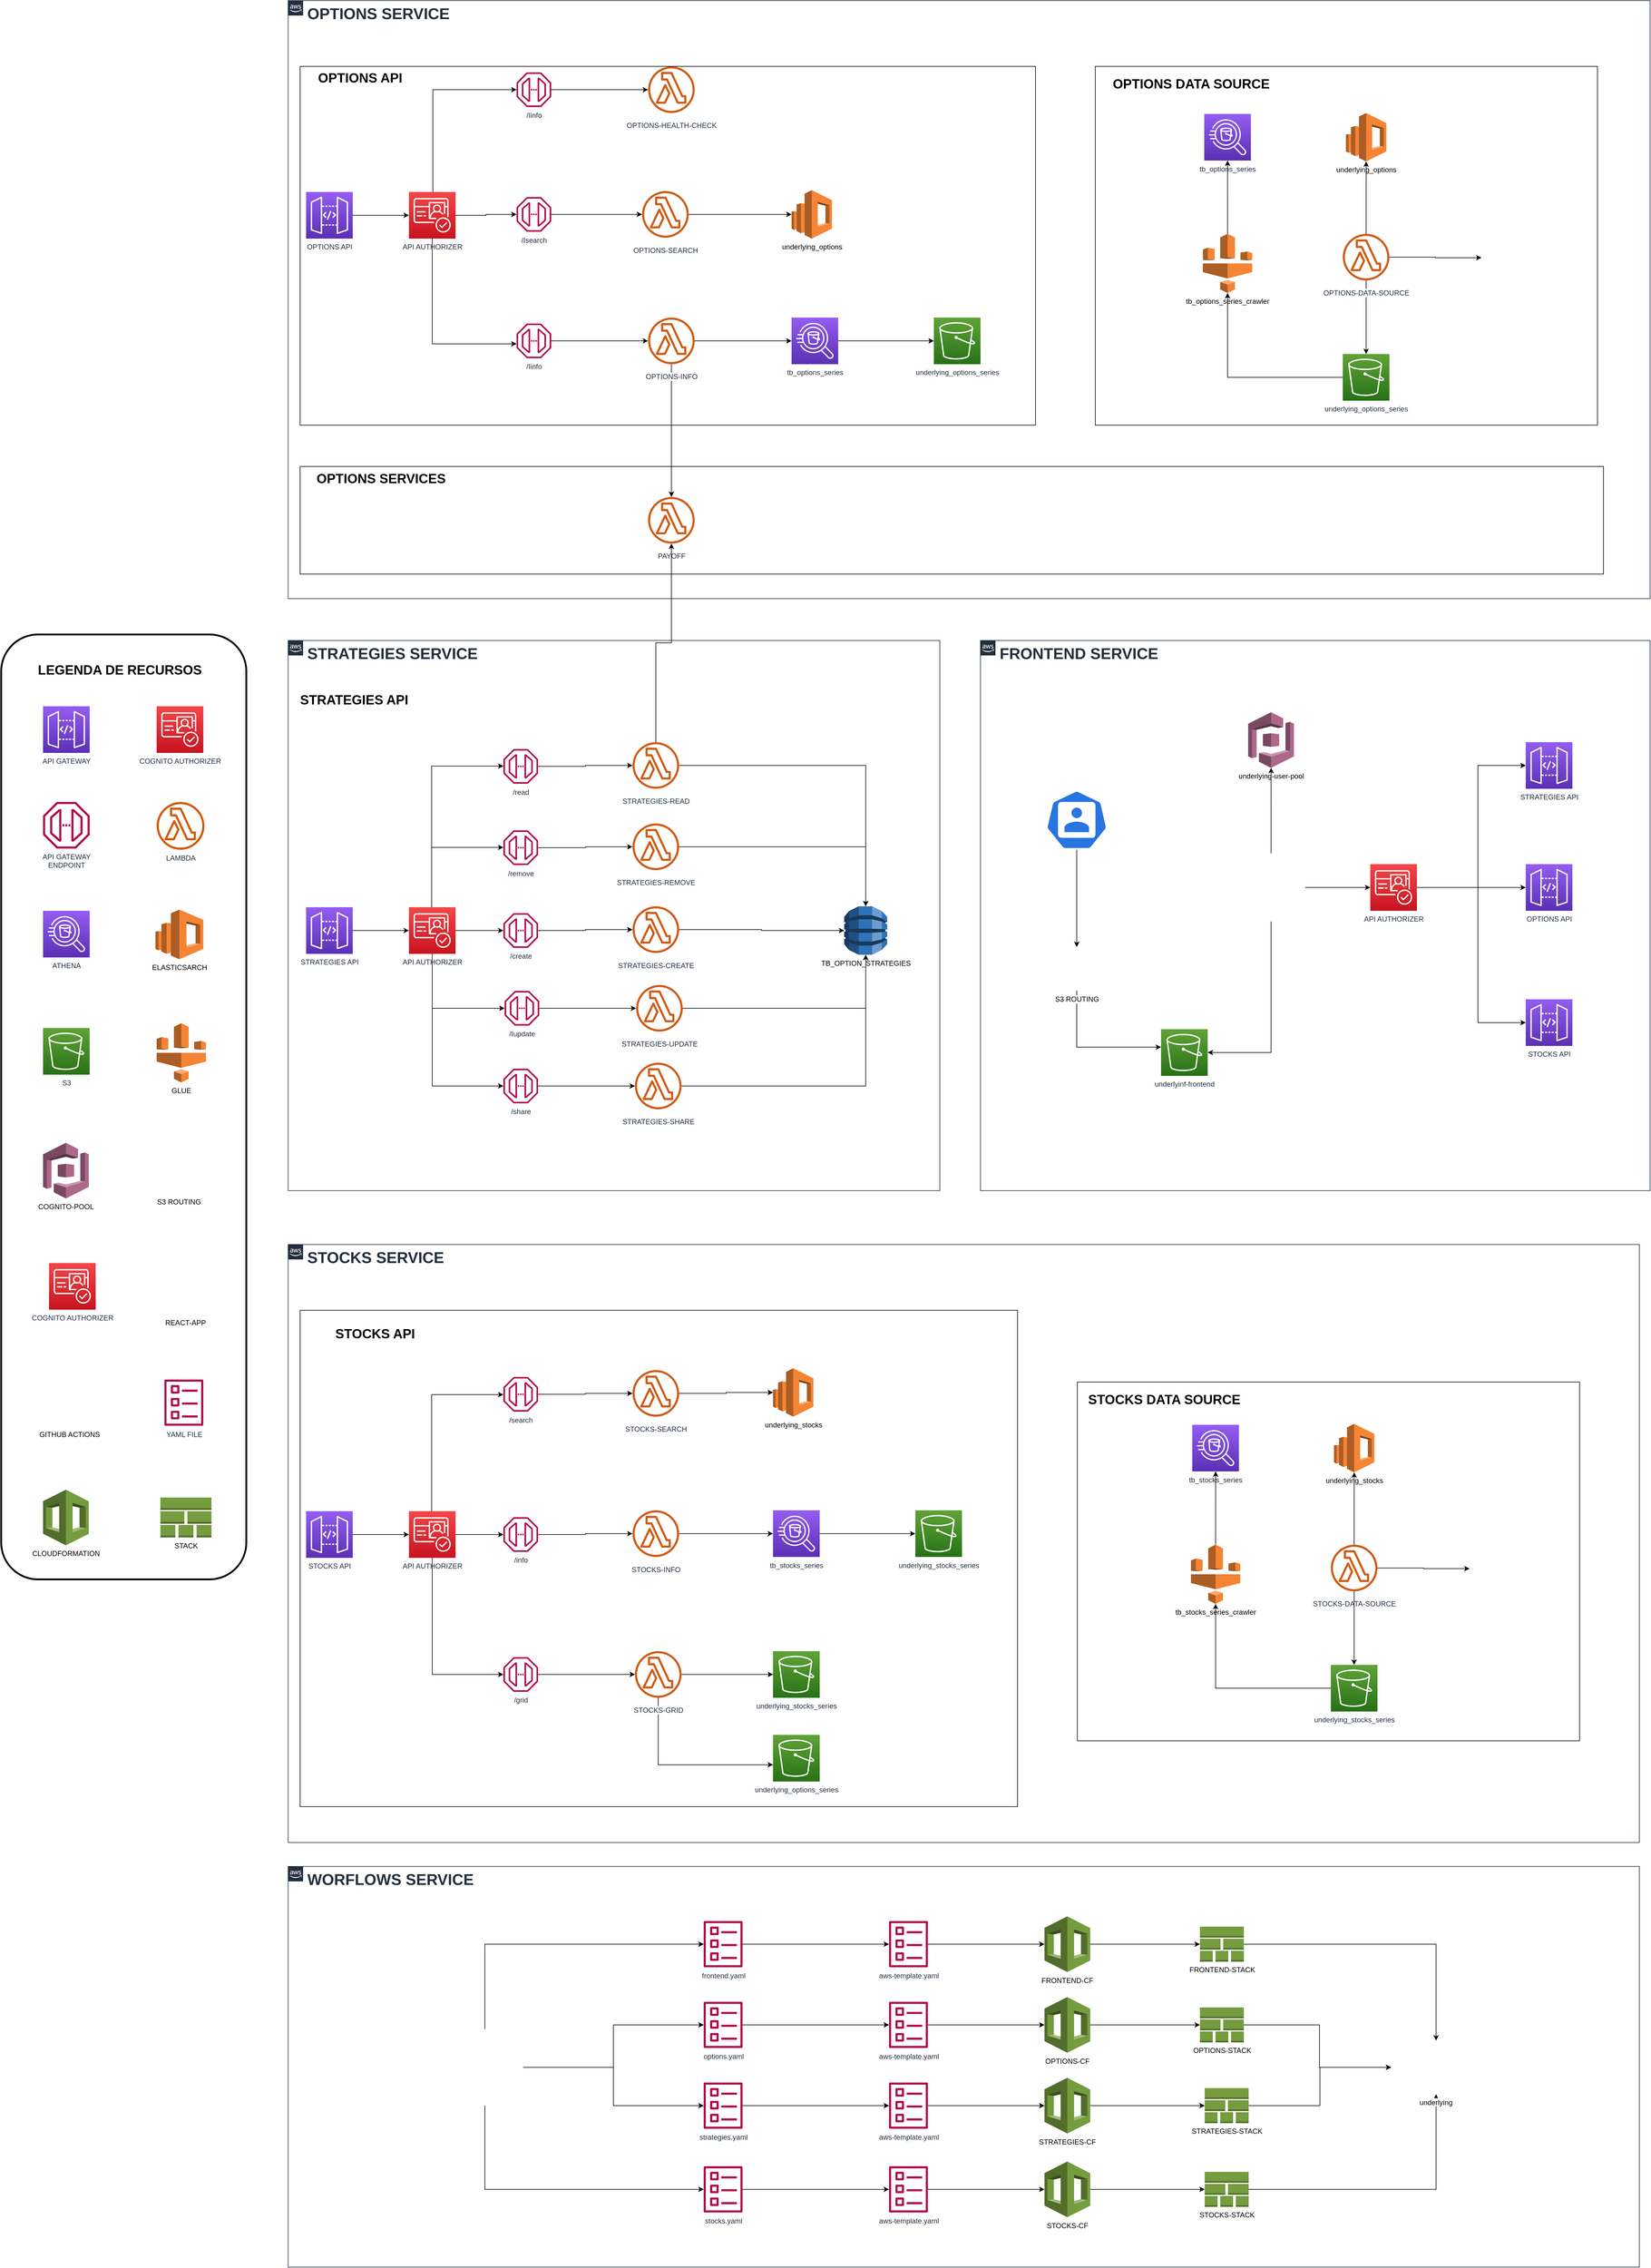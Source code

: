 <mxfile version="18.0.4" type="device"><diagram id="Ht1M8jgEwFfnCIfOTk4-" name="Page-1"><mxGraphModel dx="534" dy="68" grid="1" gridSize="10" guides="1" tooltips="1" connect="1" arrows="1" fold="1" page="1" pageScale="1" pageWidth="827" pageHeight="1169" math="0" shadow="0"><root><mxCell id="0"/><mxCell id="1" parent="0"/><mxCell id="fxpOZh4ULJ9DKvvgsoLE-127" value="/Iupdate" style="sketch=0;outlineConnect=0;fontColor=#232F3E;gradientColor=none;fillColor=#B0084D;strokeColor=none;dashed=0;verticalLabelPosition=bottom;verticalAlign=top;align=center;html=1;fontSize=12;fontStyle=0;aspect=fixed;pointerEvents=1;shape=mxgraph.aws4.endpoint;" vertex="1" parent="1"><mxGeometry x="2642" y="2996" width="58" height="58" as="geometry"/></mxCell><mxCell id="fxpOZh4ULJ9DKvvgsoLE-128" style="edgeStyle=orthogonalEdgeStyle;rounded=0;orthogonalLoop=1;jettySize=auto;html=1;" edge="1" parent="1" source="fxpOZh4ULJ9DKvvgsoLE-129" target="fxpOZh4ULJ9DKvvgsoLE-174"><mxGeometry relative="1" as="geometry"><mxPoint x="3102" y="3025" as="targetPoint"/></mxGeometry></mxCell><mxCell id="fxpOZh4ULJ9DKvvgsoLE-129" value="STRATEGIES-UPDATE" style="outlineConnect=0;fontColor=#232F3E;gradientColor=none;fillColor=#D05C17;strokeColor=none;dashed=0;verticalLabelPosition=bottom;verticalAlign=top;align=center;html=1;fontSize=12;fontStyle=0;aspect=fixed;pointerEvents=1;shape=mxgraph.aws4.lambda_function;labelBackgroundColor=#ffffff;spacingTop=7;" vertex="1" parent="1"><mxGeometry x="2862" y="2986" width="78" height="78" as="geometry"/></mxCell><mxCell id="fxpOZh4ULJ9DKvvgsoLE-130" style="edgeStyle=orthogonalEdgeStyle;rounded=0;orthogonalLoop=1;jettySize=auto;html=1;" edge="1" parent="1" source="fxpOZh4ULJ9DKvvgsoLE-127" target="fxpOZh4ULJ9DKvvgsoLE-129"><mxGeometry relative="1" as="geometry"/></mxCell><mxCell id="fxpOZh4ULJ9DKvvgsoLE-138" value="&lt;font style=&quot;font-size: 26px;&quot;&gt;&lt;b&gt;OPTIONS SERVICE&lt;/b&gt;&lt;/font&gt;" style="points=[[0,0],[0.25,0],[0.5,0],[0.75,0],[1,0],[1,0.25],[1,0.5],[1,0.75],[1,1],[0.75,1],[0.5,1],[0.25,1],[0,1],[0,0.75],[0,0.5],[0,0.25]];outlineConnect=0;gradientColor=none;html=1;whiteSpace=wrap;fontSize=12;fontStyle=0;shape=mxgraph.aws4.group;grIcon=mxgraph.aws4.group_aws_cloud_alt;strokeColor=#232F3E;fillColor=none;verticalAlign=top;align=left;spacingLeft=30;fontColor=#232F3E;dashed=0;labelBackgroundColor=none;container=1;pointerEvents=0;collapsible=0;recursiveResize=0;" vertex="1" parent="1"><mxGeometry x="2280" y="1340" width="2278" height="1000" as="geometry"/></mxCell><mxCell id="fxpOZh4ULJ9DKvvgsoLE-139" style="edgeStyle=orthogonalEdgeStyle;rounded=0;orthogonalLoop=1;jettySize=auto;html=1;" edge="1" parent="fxpOZh4ULJ9DKvvgsoLE-138" source="fxpOZh4ULJ9DKvvgsoLE-140" target="fxpOZh4ULJ9DKvvgsoLE-144"><mxGeometry relative="1" as="geometry"/></mxCell><mxCell id="fxpOZh4ULJ9DKvvgsoLE-140" value="OPTIONS API" style="outlineConnect=0;fontColor=#232F3E;gradientColor=#945DF2;gradientDirection=north;fillColor=#5A30B5;strokeColor=#ffffff;dashed=0;verticalLabelPosition=bottom;verticalAlign=top;align=center;html=1;fontSize=12;fontStyle=0;aspect=fixed;shape=mxgraph.aws4.resourceIcon;resIcon=mxgraph.aws4.api_gateway;labelBackgroundColor=none;" vertex="1" parent="fxpOZh4ULJ9DKvvgsoLE-138"><mxGeometry x="30" y="320" width="78" height="78" as="geometry"/></mxCell><mxCell id="fxpOZh4ULJ9DKvvgsoLE-141" style="edgeStyle=orthogonalEdgeStyle;rounded=0;orthogonalLoop=1;jettySize=auto;html=1;" edge="1" parent="fxpOZh4ULJ9DKvvgsoLE-138" source="fxpOZh4ULJ9DKvvgsoLE-144" target="fxpOZh4ULJ9DKvvgsoLE-155"><mxGeometry relative="1" as="geometry"><mxPoint x="382" y="359" as="targetPoint"/></mxGeometry></mxCell><mxCell id="fxpOZh4ULJ9DKvvgsoLE-142" style="edgeStyle=orthogonalEdgeStyle;rounded=0;orthogonalLoop=1;jettySize=auto;html=1;" edge="1" parent="fxpOZh4ULJ9DKvvgsoLE-138" source="fxpOZh4ULJ9DKvvgsoLE-144" target="fxpOZh4ULJ9DKvvgsoLE-149"><mxGeometry relative="1" as="geometry"><mxPoint x="382" y="573" as="targetPoint"/><Array as="points"><mxPoint x="241" y="574"/></Array></mxGeometry></mxCell><mxCell id="fxpOZh4ULJ9DKvvgsoLE-143" style="edgeStyle=orthogonalEdgeStyle;rounded=0;orthogonalLoop=1;jettySize=auto;html=1;" edge="1" parent="fxpOZh4ULJ9DKvvgsoLE-138" source="fxpOZh4ULJ9DKvvgsoLE-144" target="fxpOZh4ULJ9DKvvgsoLE-147"><mxGeometry relative="1" as="geometry"><Array as="points"><mxPoint x="242" y="149"/></Array></mxGeometry></mxCell><mxCell id="fxpOZh4ULJ9DKvvgsoLE-144" value="API AUTHORIZER" style="sketch=0;points=[[0,0,0],[0.25,0,0],[0.5,0,0],[0.75,0,0],[1,0,0],[0,1,0],[0.25,1,0],[0.5,1,0],[0.75,1,0],[1,1,0],[0,0.25,0],[0,0.5,0],[0,0.75,0],[1,0.25,0],[1,0.5,0],[1,0.75,0]];outlineConnect=0;fontColor=#232F3E;gradientColor=#F54749;gradientDirection=north;fillColor=#C7131F;strokeColor=#ffffff;dashed=0;verticalLabelPosition=bottom;verticalAlign=top;align=center;html=1;fontSize=12;fontStyle=0;aspect=fixed;shape=mxgraph.aws4.resourceIcon;resIcon=mxgraph.aws4.cognito;" vertex="1" parent="fxpOZh4ULJ9DKvvgsoLE-138"><mxGeometry x="202" y="320" width="78" height="78" as="geometry"/></mxCell><mxCell id="fxpOZh4ULJ9DKvvgsoLE-145" value="OPTIONS-HEALTH-CHECK" style="outlineConnect=0;fontColor=#232F3E;gradientColor=none;fillColor=#D05C17;strokeColor=none;dashed=0;verticalLabelPosition=bottom;verticalAlign=top;align=center;html=1;fontSize=12;fontStyle=0;aspect=fixed;pointerEvents=1;shape=mxgraph.aws4.lambda_function;labelBackgroundColor=#ffffff;spacingTop=7;" vertex="1" parent="fxpOZh4ULJ9DKvvgsoLE-138"><mxGeometry x="602" y="110" width="78" height="78" as="geometry"/></mxCell><mxCell id="fxpOZh4ULJ9DKvvgsoLE-146" style="edgeStyle=orthogonalEdgeStyle;rounded=0;orthogonalLoop=1;jettySize=auto;html=1;" edge="1" parent="fxpOZh4ULJ9DKvvgsoLE-138" source="fxpOZh4ULJ9DKvvgsoLE-147" target="fxpOZh4ULJ9DKvvgsoLE-145"><mxGeometry relative="1" as="geometry"/></mxCell><mxCell id="fxpOZh4ULJ9DKvvgsoLE-147" value="/Iinfo" style="sketch=0;outlineConnect=0;fontColor=#232F3E;gradientColor=none;fillColor=#B0084D;strokeColor=none;dashed=0;verticalLabelPosition=bottom;verticalAlign=top;align=center;html=1;fontSize=12;fontStyle=0;aspect=fixed;pointerEvents=1;shape=mxgraph.aws4.endpoint;" vertex="1" parent="fxpOZh4ULJ9DKvvgsoLE-138"><mxGeometry x="382" y="120" width="58" height="58" as="geometry"/></mxCell><mxCell id="fxpOZh4ULJ9DKvvgsoLE-148" value="underlying_options_series" style="outlineConnect=0;fontColor=#232F3E;gradientColor=#60A337;gradientDirection=north;fillColor=#277116;strokeColor=#ffffff;dashed=0;verticalLabelPosition=bottom;verticalAlign=top;align=center;html=1;fontSize=12;fontStyle=0;aspect=fixed;shape=mxgraph.aws4.resourceIcon;resIcon=mxgraph.aws4.s3;labelBackgroundColor=none;" vertex="1" parent="fxpOZh4ULJ9DKvvgsoLE-138"><mxGeometry x="1080" y="530" width="78" height="78" as="geometry"/></mxCell><mxCell id="fxpOZh4ULJ9DKvvgsoLE-149" value="/Iinfo" style="sketch=0;outlineConnect=0;fontColor=#232F3E;gradientColor=none;fillColor=#B0084D;strokeColor=none;dashed=0;verticalLabelPosition=bottom;verticalAlign=top;align=center;html=1;fontSize=12;fontStyle=0;aspect=fixed;pointerEvents=1;shape=mxgraph.aws4.endpoint;" vertex="1" parent="fxpOZh4ULJ9DKvvgsoLE-138"><mxGeometry x="382" y="540" width="58" height="58" as="geometry"/></mxCell><mxCell id="fxpOZh4ULJ9DKvvgsoLE-150" style="edgeStyle=orthogonalEdgeStyle;rounded=0;orthogonalLoop=1;jettySize=auto;html=1;" edge="1" parent="fxpOZh4ULJ9DKvvgsoLE-138" source="fxpOZh4ULJ9DKvvgsoLE-151"><mxGeometry relative="1" as="geometry"><mxPoint x="842" y="569" as="targetPoint"/></mxGeometry></mxCell><mxCell id="fxpOZh4ULJ9DKvvgsoLE-197" style="edgeStyle=orthogonalEdgeStyle;rounded=0;orthogonalLoop=1;jettySize=auto;html=1;fontSize=12;" edge="1" parent="fxpOZh4ULJ9DKvvgsoLE-138" source="fxpOZh4ULJ9DKvvgsoLE-151" target="fxpOZh4ULJ9DKvvgsoLE-161"><mxGeometry relative="1" as="geometry"/></mxCell><mxCell id="fxpOZh4ULJ9DKvvgsoLE-151" value="OPTIONS-INFO" style="outlineConnect=0;fontColor=#232F3E;gradientColor=none;fillColor=#D05C17;strokeColor=none;dashed=0;verticalLabelPosition=bottom;verticalAlign=top;align=center;html=1;fontSize=12;fontStyle=0;aspect=fixed;pointerEvents=1;shape=mxgraph.aws4.lambda_function;labelBackgroundColor=#ffffff;spacingTop=7;" vertex="1" parent="fxpOZh4ULJ9DKvvgsoLE-138"><mxGeometry x="602" y="530" width="78" height="78" as="geometry"/></mxCell><mxCell id="fxpOZh4ULJ9DKvvgsoLE-152" style="edgeStyle=orthogonalEdgeStyle;rounded=0;orthogonalLoop=1;jettySize=auto;html=1;" edge="1" parent="fxpOZh4ULJ9DKvvgsoLE-138" source="fxpOZh4ULJ9DKvvgsoLE-149" target="fxpOZh4ULJ9DKvvgsoLE-151"><mxGeometry relative="1" as="geometry"/></mxCell><mxCell id="fxpOZh4ULJ9DKvvgsoLE-153" style="edgeStyle=orthogonalEdgeStyle;rounded=0;orthogonalLoop=1;jettySize=auto;html=1;" edge="1" parent="fxpOZh4ULJ9DKvvgsoLE-138" source="fxpOZh4ULJ9DKvvgsoLE-154" target="fxpOZh4ULJ9DKvvgsoLE-148"><mxGeometry relative="1" as="geometry"/></mxCell><mxCell id="fxpOZh4ULJ9DKvvgsoLE-154" value="tb_options_series" style="sketch=0;points=[[0,0,0],[0.25,0,0],[0.5,0,0],[0.75,0,0],[1,0,0],[0,1,0],[0.25,1,0],[0.5,1,0],[0.75,1,0],[1,1,0],[0,0.25,0],[0,0.5,0],[0,0.75,0],[1,0.25,0],[1,0.5,0],[1,0.75,0]];outlineConnect=0;fontColor=#232F3E;gradientColor=#945DF2;gradientDirection=north;fillColor=#5A30B5;strokeColor=#ffffff;dashed=0;verticalLabelPosition=bottom;verticalAlign=top;align=center;html=1;fontSize=12;fontStyle=0;aspect=fixed;shape=mxgraph.aws4.resourceIcon;resIcon=mxgraph.aws4.athena;" vertex="1" parent="fxpOZh4ULJ9DKvvgsoLE-138"><mxGeometry x="842" y="530" width="78" height="78" as="geometry"/></mxCell><mxCell id="fxpOZh4ULJ9DKvvgsoLE-155" value="/Isearch" style="sketch=0;outlineConnect=0;fontColor=#232F3E;gradientColor=none;fillColor=#B0084D;strokeColor=none;dashed=0;verticalLabelPosition=bottom;verticalAlign=top;align=center;html=1;fontSize=12;fontStyle=0;aspect=fixed;pointerEvents=1;shape=mxgraph.aws4.endpoint;" vertex="1" parent="fxpOZh4ULJ9DKvvgsoLE-138"><mxGeometry x="382" y="328.5" width="58" height="58" as="geometry"/></mxCell><mxCell id="fxpOZh4ULJ9DKvvgsoLE-156" value="OPTIONS-SEARCH" style="outlineConnect=0;fontColor=#232F3E;gradientColor=none;fillColor=#D05C17;strokeColor=none;dashed=0;verticalLabelPosition=bottom;verticalAlign=top;align=center;html=1;fontSize=12;fontStyle=0;aspect=fixed;pointerEvents=1;shape=mxgraph.aws4.lambda_function;labelBackgroundColor=#ffffff;spacingTop=7;" vertex="1" parent="fxpOZh4ULJ9DKvvgsoLE-138"><mxGeometry x="592" y="318.5" width="78" height="78" as="geometry"/></mxCell><mxCell id="fxpOZh4ULJ9DKvvgsoLE-157" style="edgeStyle=orthogonalEdgeStyle;rounded=0;orthogonalLoop=1;jettySize=auto;html=1;" edge="1" parent="fxpOZh4ULJ9DKvvgsoLE-138" source="fxpOZh4ULJ9DKvvgsoLE-155" target="fxpOZh4ULJ9DKvvgsoLE-156"><mxGeometry relative="1" as="geometry"/></mxCell><mxCell id="fxpOZh4ULJ9DKvvgsoLE-158" value="underlying_options" style="outlineConnect=0;dashed=0;verticalLabelPosition=bottom;verticalAlign=top;align=center;html=1;shape=mxgraph.aws3.elasticsearch_service;fillColor=#F58534;gradientColor=none;" vertex="1" parent="fxpOZh4ULJ9DKvvgsoLE-138"><mxGeometry x="842" y="317" width="67.5" height="81" as="geometry"/></mxCell><mxCell id="fxpOZh4ULJ9DKvvgsoLE-159" style="edgeStyle=orthogonalEdgeStyle;rounded=0;orthogonalLoop=1;jettySize=auto;html=1;" edge="1" parent="fxpOZh4ULJ9DKvvgsoLE-138" source="fxpOZh4ULJ9DKvvgsoLE-156" target="fxpOZh4ULJ9DKvvgsoLE-158"><mxGeometry relative="1" as="geometry"/></mxCell><mxCell id="fxpOZh4ULJ9DKvvgsoLE-161" value="PAYOFF" style="outlineConnect=0;fontColor=#232F3E;gradientColor=none;fillColor=#D05C17;strokeColor=none;dashed=0;verticalLabelPosition=bottom;verticalAlign=top;align=center;html=1;fontSize=12;fontStyle=0;aspect=fixed;pointerEvents=1;shape=mxgraph.aws4.lambda_function;labelBackgroundColor=#ffffff;spacingTop=7;" vertex="1" parent="fxpOZh4ULJ9DKvvgsoLE-138"><mxGeometry x="602" y="830" width="78" height="78" as="geometry"/></mxCell><mxCell id="fxpOZh4ULJ9DKvvgsoLE-162" style="edgeStyle=orthogonalEdgeStyle;rounded=0;orthogonalLoop=1;jettySize=auto;html=1;fontSize=26;" edge="1" parent="fxpOZh4ULJ9DKvvgsoLE-138" source="fxpOZh4ULJ9DKvvgsoLE-165" target="fxpOZh4ULJ9DKvvgsoLE-166"><mxGeometry relative="1" as="geometry"/></mxCell><mxCell id="fxpOZh4ULJ9DKvvgsoLE-163" style="edgeStyle=orthogonalEdgeStyle;rounded=0;orthogonalLoop=1;jettySize=auto;html=1;fontSize=26;" edge="1" parent="fxpOZh4ULJ9DKvvgsoLE-138" source="fxpOZh4ULJ9DKvvgsoLE-165" target="fxpOZh4ULJ9DKvvgsoLE-169"><mxGeometry relative="1" as="geometry"/></mxCell><mxCell id="fxpOZh4ULJ9DKvvgsoLE-164" style="edgeStyle=orthogonalEdgeStyle;rounded=0;orthogonalLoop=1;jettySize=auto;html=1;fontSize=26;" edge="1" parent="fxpOZh4ULJ9DKvvgsoLE-138" source="fxpOZh4ULJ9DKvvgsoLE-165" target="fxpOZh4ULJ9DKvvgsoLE-168"><mxGeometry relative="1" as="geometry"/></mxCell><mxCell id="fxpOZh4ULJ9DKvvgsoLE-165" value="OPTIONS-DATA-SOURCE" style="outlineConnect=0;fontColor=#232F3E;gradientColor=none;fillColor=#D05C17;strokeColor=none;dashed=0;verticalLabelPosition=bottom;verticalAlign=top;align=center;html=1;fontSize=12;fontStyle=0;aspect=fixed;pointerEvents=1;shape=mxgraph.aws4.lambda_function;labelBackgroundColor=#ffffff;spacingTop=7;" vertex="1" parent="fxpOZh4ULJ9DKvvgsoLE-138"><mxGeometry x="1764" y="390" width="78" height="78" as="geometry"/></mxCell><mxCell id="fxpOZh4ULJ9DKvvgsoLE-166" value="" style="shape=image;verticalLabelPosition=bottom;labelBackgroundColor=default;verticalAlign=top;aspect=fixed;imageAspect=0;image=https://logodownload.org/wp-content/uploads/2019/08/b3-logo-01.png;" vertex="1" parent="fxpOZh4ULJ9DKvvgsoLE-138"><mxGeometry x="1996" y="392" width="88.61" height="76" as="geometry"/></mxCell><mxCell id="fxpOZh4ULJ9DKvvgsoLE-167" style="edgeStyle=orthogonalEdgeStyle;rounded=0;orthogonalLoop=1;jettySize=auto;html=1;fontSize=26;" edge="1" parent="fxpOZh4ULJ9DKvvgsoLE-138" source="fxpOZh4ULJ9DKvvgsoLE-168" target="fxpOZh4ULJ9DKvvgsoLE-171"><mxGeometry relative="1" as="geometry"/></mxCell><mxCell id="fxpOZh4ULJ9DKvvgsoLE-168" value="underlying_options_series" style="outlineConnect=0;fontColor=#232F3E;gradientColor=#60A337;gradientDirection=north;fillColor=#277116;strokeColor=#ffffff;dashed=0;verticalLabelPosition=bottom;verticalAlign=top;align=center;html=1;fontSize=12;fontStyle=0;aspect=fixed;shape=mxgraph.aws4.resourceIcon;resIcon=mxgraph.aws4.s3;labelBackgroundColor=none;" vertex="1" parent="fxpOZh4ULJ9DKvvgsoLE-138"><mxGeometry x="1764" y="591" width="78" height="78" as="geometry"/></mxCell><mxCell id="fxpOZh4ULJ9DKvvgsoLE-169" value="underlying_options" style="outlineConnect=0;dashed=0;verticalLabelPosition=bottom;verticalAlign=top;align=center;html=1;shape=mxgraph.aws3.elasticsearch_service;fillColor=#F58534;gradientColor=none;" vertex="1" parent="fxpOZh4ULJ9DKvvgsoLE-138"><mxGeometry x="1769.25" y="188" width="67.5" height="81" as="geometry"/></mxCell><mxCell id="fxpOZh4ULJ9DKvvgsoLE-170" style="edgeStyle=orthogonalEdgeStyle;rounded=0;orthogonalLoop=1;jettySize=auto;html=1;fontSize=12;" edge="1" parent="fxpOZh4ULJ9DKvvgsoLE-138" source="fxpOZh4ULJ9DKvvgsoLE-171" target="fxpOZh4ULJ9DKvvgsoLE-172"><mxGeometry relative="1" as="geometry"/></mxCell><mxCell id="fxpOZh4ULJ9DKvvgsoLE-171" value="tb_options_series_crawler" style="outlineConnect=0;dashed=0;verticalLabelPosition=bottom;verticalAlign=top;align=center;html=1;shape=mxgraph.aws3.glue;fillColor=#F58534;gradientColor=none;fontSize=12;" vertex="1" parent="fxpOZh4ULJ9DKvvgsoLE-138"><mxGeometry x="1530" y="390" width="82.5" height="99" as="geometry"/></mxCell><mxCell id="fxpOZh4ULJ9DKvvgsoLE-172" value="tb_options_series" style="sketch=0;points=[[0,0,0],[0.25,0,0],[0.5,0,0],[0.75,0,0],[1,0,0],[0,1,0],[0.25,1,0],[0.5,1,0],[0.75,1,0],[1,1,0],[0,0.25,0],[0,0.5,0],[0,0.75,0],[1,0.25,0],[1,0.5,0],[1,0.75,0]];outlineConnect=0;fontColor=#232F3E;gradientColor=#945DF2;gradientDirection=north;fillColor=#5A30B5;strokeColor=#ffffff;dashed=0;verticalLabelPosition=bottom;verticalAlign=top;align=center;html=1;fontSize=12;fontStyle=0;aspect=fixed;shape=mxgraph.aws4.resourceIcon;resIcon=mxgraph.aws4.athena;" vertex="1" parent="fxpOZh4ULJ9DKvvgsoLE-138"><mxGeometry x="1532.25" y="189.5" width="78" height="78" as="geometry"/></mxCell><mxCell id="fxpOZh4ULJ9DKvvgsoLE-3" value="&lt;font style=&quot;font-size: 26px;&quot;&gt;&lt;b&gt;STRATEGIES SERVICE&lt;/b&gt;&lt;/font&gt;" style="points=[[0,0],[0.25,0],[0.5,0],[0.75,0],[1,0],[1,0.25],[1,0.5],[1,0.75],[1,1],[0.75,1],[0.5,1],[0.25,1],[0,1],[0,0.75],[0,0.5],[0,0.25]];outlineConnect=0;gradientColor=none;html=1;whiteSpace=wrap;fontSize=12;fontStyle=0;shape=mxgraph.aws4.group;grIcon=mxgraph.aws4.group_aws_cloud_alt;strokeColor=#232F3E;fillColor=none;verticalAlign=top;align=left;spacingLeft=30;fontColor=#232F3E;dashed=0;labelBackgroundColor=none;container=1;pointerEvents=0;collapsible=0;recursiveResize=0;" vertex="1" parent="fxpOZh4ULJ9DKvvgsoLE-138"><mxGeometry y="1070" width="1090" height="920" as="geometry"/></mxCell><mxCell id="fxpOZh4ULJ9DKvvgsoLE-77" style="edgeStyle=orthogonalEdgeStyle;rounded=0;orthogonalLoop=1;jettySize=auto;html=1;" edge="1" parent="fxpOZh4ULJ9DKvvgsoLE-3" source="fxpOZh4ULJ9DKvvgsoLE-66" target="fxpOZh4ULJ9DKvvgsoLE-67"><mxGeometry relative="1" as="geometry"/></mxCell><mxCell id="fxpOZh4ULJ9DKvvgsoLE-66" value="STRATEGIES API" style="outlineConnect=0;fontColor=#232F3E;gradientColor=#945DF2;gradientDirection=north;fillColor=#5A30B5;strokeColor=#ffffff;dashed=0;verticalLabelPosition=bottom;verticalAlign=top;align=center;html=1;fontSize=12;fontStyle=0;aspect=fixed;shape=mxgraph.aws4.resourceIcon;resIcon=mxgraph.aws4.api_gateway;labelBackgroundColor=none;" vertex="1" parent="fxpOZh4ULJ9DKvvgsoLE-3"><mxGeometry x="30" y="446" width="78" height="78" as="geometry"/></mxCell><mxCell id="fxpOZh4ULJ9DKvvgsoLE-78" style="edgeStyle=orthogonalEdgeStyle;rounded=0;orthogonalLoop=1;jettySize=auto;html=1;" edge="1" parent="fxpOZh4ULJ9DKvvgsoLE-3" source="fxpOZh4ULJ9DKvvgsoLE-67" target="fxpOZh4ULJ9DKvvgsoLE-175"><mxGeometry relative="1" as="geometry"><mxPoint x="382" y="483.545" as="targetPoint"/></mxGeometry></mxCell><mxCell id="fxpOZh4ULJ9DKvvgsoLE-185" style="edgeStyle=orthogonalEdgeStyle;rounded=0;orthogonalLoop=1;jettySize=auto;html=1;fontSize=12;" edge="1" parent="fxpOZh4ULJ9DKvvgsoLE-3" source="fxpOZh4ULJ9DKvvgsoLE-67" target="fxpOZh4ULJ9DKvvgsoLE-179"><mxGeometry relative="1" as="geometry"><Array as="points"><mxPoint x="240" y="346"/></Array></mxGeometry></mxCell><mxCell id="fxpOZh4ULJ9DKvvgsoLE-190" style="edgeStyle=orthogonalEdgeStyle;rounded=0;orthogonalLoop=1;jettySize=auto;html=1;fontSize=12;" edge="1" parent="fxpOZh4ULJ9DKvvgsoLE-3" source="fxpOZh4ULJ9DKvvgsoLE-67" target="fxpOZh4ULJ9DKvvgsoLE-186"><mxGeometry relative="1" as="geometry"><Array as="points"><mxPoint x="241" y="745"/></Array></mxGeometry></mxCell><mxCell id="fxpOZh4ULJ9DKvvgsoLE-195" style="edgeStyle=orthogonalEdgeStyle;rounded=0;orthogonalLoop=1;jettySize=auto;html=1;fontSize=12;" edge="1" parent="fxpOZh4ULJ9DKvvgsoLE-3" source="fxpOZh4ULJ9DKvvgsoLE-67" target="fxpOZh4ULJ9DKvvgsoLE-191"><mxGeometry relative="1" as="geometry"><Array as="points"><mxPoint x="240" y="210"/></Array></mxGeometry></mxCell><mxCell id="fxpOZh4ULJ9DKvvgsoLE-67" value="API AUTHORIZER" style="sketch=0;points=[[0,0,0],[0.25,0,0],[0.5,0,0],[0.75,0,0],[1,0,0],[0,1,0],[0.25,1,0],[0.5,1,0],[0.75,1,0],[1,1,0],[0,0.25,0],[0,0.5,0],[0,0.75,0],[1,0.25,0],[1,0.5,0],[1,0.75,0]];outlineConnect=0;fontColor=#232F3E;gradientColor=#F54749;gradientDirection=north;fillColor=#C7131F;strokeColor=#ffffff;dashed=0;verticalLabelPosition=bottom;verticalAlign=top;align=center;html=1;fontSize=12;fontStyle=0;aspect=fixed;shape=mxgraph.aws4.resourceIcon;resIcon=mxgraph.aws4.cognito;" vertex="1" parent="fxpOZh4ULJ9DKvvgsoLE-3"><mxGeometry x="202" y="446" width="78" height="78" as="geometry"/></mxCell><mxCell id="fxpOZh4ULJ9DKvvgsoLE-105" value="&lt;font style=&quot;font-size: 22px;&quot;&gt;STRATEGIES API&lt;/font&gt;" style="text;html=1;align=center;verticalAlign=middle;resizable=0;points=[];autosize=1;strokeColor=none;fillColor=none;fontStyle=1" vertex="1" parent="fxpOZh4ULJ9DKvvgsoLE-3"><mxGeometry x="10" y="90" width="200" height="20" as="geometry"/></mxCell><mxCell id="fxpOZh4ULJ9DKvvgsoLE-174" value="TB_OPTION_STRATEGIES" style="outlineConnect=0;dashed=0;verticalLabelPosition=bottom;verticalAlign=top;align=center;html=1;shape=mxgraph.aws3.dynamo_db;fillColor=#2E73B8;gradientColor=none;fontSize=12;" vertex="1" parent="fxpOZh4ULJ9DKvvgsoLE-3"><mxGeometry x="930" y="444.5" width="72" height="81" as="geometry"/></mxCell><mxCell id="fxpOZh4ULJ9DKvvgsoLE-175" value="/create" style="sketch=0;outlineConnect=0;fontColor=#232F3E;gradientColor=none;fillColor=#B0084D;strokeColor=none;dashed=0;verticalLabelPosition=bottom;verticalAlign=top;align=center;html=1;fontSize=12;fontStyle=0;aspect=fixed;pointerEvents=1;shape=mxgraph.aws4.endpoint;" vertex="1" parent="fxpOZh4ULJ9DKvvgsoLE-3"><mxGeometry x="360" y="456" width="58" height="58" as="geometry"/></mxCell><mxCell id="fxpOZh4ULJ9DKvvgsoLE-176" style="edgeStyle=orthogonalEdgeStyle;rounded=0;orthogonalLoop=1;jettySize=auto;html=1;" edge="1" parent="fxpOZh4ULJ9DKvvgsoLE-3" source="fxpOZh4ULJ9DKvvgsoLE-177" target="fxpOZh4ULJ9DKvvgsoLE-174"><mxGeometry relative="1" as="geometry"><mxPoint x="840" y="483.5" as="targetPoint"/></mxGeometry></mxCell><mxCell id="fxpOZh4ULJ9DKvvgsoLE-177" value="STRATEGIES-CREATE" style="outlineConnect=0;fontColor=#232F3E;gradientColor=none;fillColor=#D05C17;strokeColor=none;dashed=0;verticalLabelPosition=bottom;verticalAlign=top;align=center;html=1;fontSize=12;fontStyle=0;aspect=fixed;pointerEvents=1;shape=mxgraph.aws4.lambda_function;labelBackgroundColor=#ffffff;spacingTop=7;" vertex="1" parent="fxpOZh4ULJ9DKvvgsoLE-3"><mxGeometry x="576" y="444.5" width="78" height="78" as="geometry"/></mxCell><mxCell id="fxpOZh4ULJ9DKvvgsoLE-178" style="edgeStyle=orthogonalEdgeStyle;rounded=0;orthogonalLoop=1;jettySize=auto;html=1;" edge="1" parent="fxpOZh4ULJ9DKvvgsoLE-3" source="fxpOZh4ULJ9DKvvgsoLE-175" target="fxpOZh4ULJ9DKvvgsoLE-177"><mxGeometry relative="1" as="geometry"/></mxCell><mxCell id="fxpOZh4ULJ9DKvvgsoLE-179" value="/remove" style="sketch=0;outlineConnect=0;fontColor=#232F3E;gradientColor=none;fillColor=#B0084D;strokeColor=none;dashed=0;verticalLabelPosition=bottom;verticalAlign=top;align=center;html=1;fontSize=12;fontStyle=0;aspect=fixed;pointerEvents=1;shape=mxgraph.aws4.endpoint;" vertex="1" parent="fxpOZh4ULJ9DKvvgsoLE-3"><mxGeometry x="360" y="317.5" width="58" height="58" as="geometry"/></mxCell><mxCell id="fxpOZh4ULJ9DKvvgsoLE-180" style="edgeStyle=orthogonalEdgeStyle;rounded=0;orthogonalLoop=1;jettySize=auto;html=1;" edge="1" parent="fxpOZh4ULJ9DKvvgsoLE-3" source="fxpOZh4ULJ9DKvvgsoLE-181" target="fxpOZh4ULJ9DKvvgsoLE-174"><mxGeometry relative="1" as="geometry"><mxPoint x="840" y="345" as="targetPoint"/></mxGeometry></mxCell><mxCell id="fxpOZh4ULJ9DKvvgsoLE-181" value="STRATEGIES-REMOVE" style="outlineConnect=0;fontColor=#232F3E;gradientColor=none;fillColor=#D05C17;strokeColor=none;dashed=0;verticalLabelPosition=bottom;verticalAlign=top;align=center;html=1;fontSize=12;fontStyle=0;aspect=fixed;pointerEvents=1;shape=mxgraph.aws4.lambda_function;labelBackgroundColor=#ffffff;spacingTop=7;" vertex="1" parent="fxpOZh4ULJ9DKvvgsoLE-3"><mxGeometry x="576" y="306" width="78" height="78" as="geometry"/></mxCell><mxCell id="fxpOZh4ULJ9DKvvgsoLE-182" style="edgeStyle=orthogonalEdgeStyle;rounded=0;orthogonalLoop=1;jettySize=auto;html=1;" edge="1" parent="fxpOZh4ULJ9DKvvgsoLE-3" source="fxpOZh4ULJ9DKvvgsoLE-179" target="fxpOZh4ULJ9DKvvgsoLE-181"><mxGeometry relative="1" as="geometry"/></mxCell><mxCell id="fxpOZh4ULJ9DKvvgsoLE-186" value="/share" style="sketch=0;outlineConnect=0;fontColor=#232F3E;gradientColor=none;fillColor=#B0084D;strokeColor=none;dashed=0;verticalLabelPosition=bottom;verticalAlign=top;align=center;html=1;fontSize=12;fontStyle=0;aspect=fixed;pointerEvents=1;shape=mxgraph.aws4.endpoint;" vertex="1" parent="fxpOZh4ULJ9DKvvgsoLE-3"><mxGeometry x="360" y="716" width="58" height="58" as="geometry"/></mxCell><mxCell id="fxpOZh4ULJ9DKvvgsoLE-187" style="edgeStyle=orthogonalEdgeStyle;rounded=0;orthogonalLoop=1;jettySize=auto;html=1;" edge="1" parent="fxpOZh4ULJ9DKvvgsoLE-3" source="fxpOZh4ULJ9DKvvgsoLE-188" target="fxpOZh4ULJ9DKvvgsoLE-174"><mxGeometry relative="1" as="geometry"><mxPoint x="820" y="745" as="targetPoint"/></mxGeometry></mxCell><mxCell id="fxpOZh4ULJ9DKvvgsoLE-188" value="STRATEGIES-SHARE" style="outlineConnect=0;fontColor=#232F3E;gradientColor=none;fillColor=#D05C17;strokeColor=none;dashed=0;verticalLabelPosition=bottom;verticalAlign=top;align=center;html=1;fontSize=12;fontStyle=0;aspect=fixed;pointerEvents=1;shape=mxgraph.aws4.lambda_function;labelBackgroundColor=#ffffff;spacingTop=7;" vertex="1" parent="fxpOZh4ULJ9DKvvgsoLE-3"><mxGeometry x="580" y="706" width="78" height="78" as="geometry"/></mxCell><mxCell id="fxpOZh4ULJ9DKvvgsoLE-189" style="edgeStyle=orthogonalEdgeStyle;rounded=0;orthogonalLoop=1;jettySize=auto;html=1;" edge="1" parent="fxpOZh4ULJ9DKvvgsoLE-3" source="fxpOZh4ULJ9DKvvgsoLE-186" target="fxpOZh4ULJ9DKvvgsoLE-188"><mxGeometry relative="1" as="geometry"/></mxCell><mxCell id="fxpOZh4ULJ9DKvvgsoLE-191" value="/read" style="sketch=0;outlineConnect=0;fontColor=#232F3E;gradientColor=none;fillColor=#B0084D;strokeColor=none;dashed=0;verticalLabelPosition=bottom;verticalAlign=top;align=center;html=1;fontSize=12;fontStyle=0;aspect=fixed;pointerEvents=1;shape=mxgraph.aws4.endpoint;" vertex="1" parent="fxpOZh4ULJ9DKvvgsoLE-3"><mxGeometry x="360" y="181.5" width="58" height="58" as="geometry"/></mxCell><mxCell id="fxpOZh4ULJ9DKvvgsoLE-198" style="edgeStyle=orthogonalEdgeStyle;rounded=0;orthogonalLoop=1;jettySize=auto;html=1;fontSize=12;" edge="1" parent="fxpOZh4ULJ9DKvvgsoLE-3" source="fxpOZh4ULJ9DKvvgsoLE-193" target="fxpOZh4ULJ9DKvvgsoLE-174"><mxGeometry relative="1" as="geometry"/></mxCell><mxCell id="fxpOZh4ULJ9DKvvgsoLE-193" value="STRATEGIES-READ" style="outlineConnect=0;fontColor=#232F3E;gradientColor=none;fillColor=#D05C17;strokeColor=none;dashed=0;verticalLabelPosition=bottom;verticalAlign=top;align=center;html=1;fontSize=12;fontStyle=0;aspect=fixed;pointerEvents=1;shape=mxgraph.aws4.lambda_function;labelBackgroundColor=#ffffff;spacingTop=7;" vertex="1" parent="fxpOZh4ULJ9DKvvgsoLE-3"><mxGeometry x="576" y="170" width="78" height="78" as="geometry"/></mxCell><mxCell id="fxpOZh4ULJ9DKvvgsoLE-194" style="edgeStyle=orthogonalEdgeStyle;rounded=0;orthogonalLoop=1;jettySize=auto;html=1;" edge="1" parent="fxpOZh4ULJ9DKvvgsoLE-3" source="fxpOZh4ULJ9DKvvgsoLE-191" target="fxpOZh4ULJ9DKvvgsoLE-193"><mxGeometry relative="1" as="geometry"/></mxCell><mxCell id="fxpOZh4ULJ9DKvvgsoLE-192" style="edgeStyle=orthogonalEdgeStyle;rounded=0;orthogonalLoop=1;jettySize=auto;html=1;" edge="1" parent="fxpOZh4ULJ9DKvvgsoLE-138" source="fxpOZh4ULJ9DKvvgsoLE-193" target="fxpOZh4ULJ9DKvvgsoLE-161"><mxGeometry relative="1" as="geometry"><mxPoint x="840" y="1279" as="targetPoint"/></mxGeometry></mxCell><mxCell id="fxpOZh4ULJ9DKvvgsoLE-385" value="" style="rounded=0;whiteSpace=wrap;html=1;fontSize=20;fillColor=none;" vertex="1" parent="fxpOZh4ULJ9DKvvgsoLE-138"><mxGeometry x="20" y="110" width="1230" height="600" as="geometry"/></mxCell><mxCell id="fxpOZh4ULJ9DKvvgsoLE-386" value="&lt;font style=&quot;font-size: 22px;&quot;&gt;OPTIONS API&lt;/font&gt;" style="text;html=1;align=center;verticalAlign=middle;resizable=0;points=[];autosize=1;strokeColor=none;fillColor=none;fontStyle=1" vertex="1" parent="fxpOZh4ULJ9DKvvgsoLE-138"><mxGeometry x="40" y="120" width="160" height="20" as="geometry"/></mxCell><mxCell id="fxpOZh4ULJ9DKvvgsoLE-388" value="&lt;font style=&quot;font-size: 22px;&quot;&gt;OPTIONS DATA SOURCE&lt;/font&gt;" style="text;html=1;align=center;verticalAlign=middle;resizable=0;points=[];autosize=1;strokeColor=none;fillColor=none;fontStyle=1" vertex="1" parent="fxpOZh4ULJ9DKvvgsoLE-138"><mxGeometry x="1370" y="130" width="280" height="20" as="geometry"/></mxCell><mxCell id="fxpOZh4ULJ9DKvvgsoLE-389" value="" style="rounded=0;whiteSpace=wrap;html=1;fontSize=20;fillColor=none;" vertex="1" parent="fxpOZh4ULJ9DKvvgsoLE-138"><mxGeometry x="20" y="779" width="2180" height="180" as="geometry"/></mxCell><mxCell id="fxpOZh4ULJ9DKvvgsoLE-390" value="&lt;font style=&quot;font-size: 22px;&quot;&gt;OPTIONS SERVICES&lt;/font&gt;" style="text;html=1;align=center;verticalAlign=middle;resizable=0;points=[];autosize=1;strokeColor=none;fillColor=none;fontStyle=1" vertex="1" parent="fxpOZh4ULJ9DKvvgsoLE-138"><mxGeometry x="40" y="790" width="230" height="20" as="geometry"/></mxCell><mxCell id="fxpOZh4ULJ9DKvvgsoLE-387" value="" style="rounded=0;whiteSpace=wrap;html=1;fontSize=20;fillColor=none;" vertex="1" parent="fxpOZh4ULJ9DKvvgsoLE-138"><mxGeometry x="1350" y="110" width="840" height="600" as="geometry"/></mxCell><mxCell id="fxpOZh4ULJ9DKvvgsoLE-173" style="edgeStyle=orthogonalEdgeStyle;rounded=0;orthogonalLoop=1;jettySize=auto;html=1;fontSize=12;" edge="1" parent="1" source="fxpOZh4ULJ9DKvvgsoLE-67" target="fxpOZh4ULJ9DKvvgsoLE-127"><mxGeometry relative="1" as="geometry"><Array as="points"><mxPoint x="2521" y="3025"/></Array></mxGeometry></mxCell><mxCell id="fxpOZh4ULJ9DKvvgsoLE-235" value="&lt;font style=&quot;font-size: 26px;&quot;&gt;&lt;b&gt;STOCKS SERVICE&lt;/b&gt;&lt;/font&gt;" style="points=[[0,0],[0.25,0],[0.5,0],[0.75,0],[1,0],[1,0.25],[1,0.5],[1,0.75],[1,1],[0.75,1],[0.5,1],[0.25,1],[0,1],[0,0.75],[0,0.5],[0,0.25]];outlineConnect=0;gradientColor=none;html=1;whiteSpace=wrap;fontSize=12;fontStyle=0;shape=mxgraph.aws4.group;grIcon=mxgraph.aws4.group_aws_cloud_alt;strokeColor=#232F3E;fillColor=none;verticalAlign=top;align=left;spacingLeft=30;fontColor=#232F3E;dashed=0;labelBackgroundColor=none;container=1;pointerEvents=0;collapsible=0;recursiveResize=0;" vertex="1" parent="1"><mxGeometry x="2280" y="3420" width="2260" height="1000" as="geometry"/></mxCell><mxCell id="fxpOZh4ULJ9DKvvgsoLE-236" style="edgeStyle=orthogonalEdgeStyle;rounded=0;orthogonalLoop=1;jettySize=auto;html=1;" edge="1" parent="fxpOZh4ULJ9DKvvgsoLE-235" source="fxpOZh4ULJ9DKvvgsoLE-237" target="fxpOZh4ULJ9DKvvgsoLE-242"><mxGeometry relative="1" as="geometry"/></mxCell><mxCell id="fxpOZh4ULJ9DKvvgsoLE-237" value="STOCKS API" style="outlineConnect=0;fontColor=#232F3E;gradientColor=#945DF2;gradientDirection=north;fillColor=#5A30B5;strokeColor=#ffffff;dashed=0;verticalLabelPosition=bottom;verticalAlign=top;align=center;html=1;fontSize=12;fontStyle=0;aspect=fixed;shape=mxgraph.aws4.resourceIcon;resIcon=mxgraph.aws4.api_gateway;labelBackgroundColor=none;" vertex="1" parent="fxpOZh4ULJ9DKvvgsoLE-235"><mxGeometry x="30" y="446" width="78" height="78" as="geometry"/></mxCell><mxCell id="fxpOZh4ULJ9DKvvgsoLE-238" style="edgeStyle=orthogonalEdgeStyle;rounded=0;orthogonalLoop=1;jettySize=auto;html=1;" edge="1" parent="fxpOZh4ULJ9DKvvgsoLE-235" source="fxpOZh4ULJ9DKvvgsoLE-242" target="fxpOZh4ULJ9DKvvgsoLE-245"><mxGeometry relative="1" as="geometry"><mxPoint x="382" y="483.545" as="targetPoint"/></mxGeometry></mxCell><mxCell id="fxpOZh4ULJ9DKvvgsoLE-239" style="edgeStyle=orthogonalEdgeStyle;rounded=0;orthogonalLoop=1;jettySize=auto;html=1;fontSize=12;" edge="1" parent="fxpOZh4ULJ9DKvvgsoLE-235" source="fxpOZh4ULJ9DKvvgsoLE-242" target="fxpOZh4ULJ9DKvvgsoLE-249"><mxGeometry relative="1" as="geometry"><Array as="points"><mxPoint x="240" y="251"/></Array></mxGeometry></mxCell><mxCell id="fxpOZh4ULJ9DKvvgsoLE-242" value="API AUTHORIZER" style="sketch=0;points=[[0,0,0],[0.25,0,0],[0.5,0,0],[0.75,0,0],[1,0,0],[0,1,0],[0.25,1,0],[0.5,1,0],[0.75,1,0],[1,1,0],[0,0.25,0],[0,0.5,0],[0,0.75,0],[1,0.25,0],[1,0.5,0],[1,0.75,0]];outlineConnect=0;fontColor=#232F3E;gradientColor=#F54749;gradientDirection=north;fillColor=#C7131F;strokeColor=#ffffff;dashed=0;verticalLabelPosition=bottom;verticalAlign=top;align=center;html=1;fontSize=12;fontStyle=0;aspect=fixed;shape=mxgraph.aws4.resourceIcon;resIcon=mxgraph.aws4.cognito;" vertex="1" parent="fxpOZh4ULJ9DKvvgsoLE-235"><mxGeometry x="202" y="446" width="78" height="78" as="geometry"/></mxCell><mxCell id="fxpOZh4ULJ9DKvvgsoLE-243" value="&lt;font style=&quot;font-size: 22px;&quot;&gt;STOCKS API&lt;/font&gt;" style="text;html=1;align=center;verticalAlign=middle;resizable=0;points=[];autosize=1;strokeColor=none;fillColor=none;fontStyle=1" vertex="1" parent="fxpOZh4ULJ9DKvvgsoLE-235"><mxGeometry x="70" y="140" width="150" height="20" as="geometry"/></mxCell><mxCell id="fxpOZh4ULJ9DKvvgsoLE-245" value="/info" style="sketch=0;outlineConnect=0;fontColor=#232F3E;gradientColor=none;fillColor=#B0084D;strokeColor=none;dashed=0;verticalLabelPosition=bottom;verticalAlign=top;align=center;html=1;fontSize=12;fontStyle=0;aspect=fixed;pointerEvents=1;shape=mxgraph.aws4.endpoint;" vertex="1" parent="fxpOZh4ULJ9DKvvgsoLE-235"><mxGeometry x="360" y="456" width="58" height="58" as="geometry"/></mxCell><mxCell id="fxpOZh4ULJ9DKvvgsoLE-264" style="edgeStyle=orthogonalEdgeStyle;rounded=0;orthogonalLoop=1;jettySize=auto;html=1;fontSize=12;entryX=0;entryY=0.5;entryDx=0;entryDy=0;entryPerimeter=0;" edge="1" parent="fxpOZh4ULJ9DKvvgsoLE-235" source="fxpOZh4ULJ9DKvvgsoLE-247" target="fxpOZh4ULJ9DKvvgsoLE-267"><mxGeometry relative="1" as="geometry"><mxPoint x="781" y="485" as="targetPoint"/></mxGeometry></mxCell><mxCell id="fxpOZh4ULJ9DKvvgsoLE-247" value="STOCKS-INFO" style="outlineConnect=0;fontColor=#232F3E;gradientColor=none;fillColor=#D05C17;strokeColor=none;dashed=0;verticalLabelPosition=bottom;verticalAlign=top;align=center;html=1;fontSize=12;fontStyle=0;aspect=fixed;pointerEvents=1;shape=mxgraph.aws4.lambda_function;labelBackgroundColor=#ffffff;spacingTop=7;" vertex="1" parent="fxpOZh4ULJ9DKvvgsoLE-235"><mxGeometry x="576" y="444.5" width="78" height="78" as="geometry"/></mxCell><mxCell id="fxpOZh4ULJ9DKvvgsoLE-248" style="edgeStyle=orthogonalEdgeStyle;rounded=0;orthogonalLoop=1;jettySize=auto;html=1;" edge="1" parent="fxpOZh4ULJ9DKvvgsoLE-235" source="fxpOZh4ULJ9DKvvgsoLE-245" target="fxpOZh4ULJ9DKvvgsoLE-247"><mxGeometry relative="1" as="geometry"/></mxCell><mxCell id="fxpOZh4ULJ9DKvvgsoLE-249" value="/search" style="sketch=0;outlineConnect=0;fontColor=#232F3E;gradientColor=none;fillColor=#B0084D;strokeColor=none;dashed=0;verticalLabelPosition=bottom;verticalAlign=top;align=center;html=1;fontSize=12;fontStyle=0;aspect=fixed;pointerEvents=1;shape=mxgraph.aws4.endpoint;" vertex="1" parent="fxpOZh4ULJ9DKvvgsoLE-235"><mxGeometry x="360" y="221.5" width="58" height="58" as="geometry"/></mxCell><mxCell id="fxpOZh4ULJ9DKvvgsoLE-269" style="edgeStyle=orthogonalEdgeStyle;rounded=0;orthogonalLoop=1;jettySize=auto;html=1;fontSize=12;" edge="1" parent="fxpOZh4ULJ9DKvvgsoLE-235" source="fxpOZh4ULJ9DKvvgsoLE-251" target="fxpOZh4ULJ9DKvvgsoLE-268"><mxGeometry relative="1" as="geometry"/></mxCell><mxCell id="fxpOZh4ULJ9DKvvgsoLE-251" value="STOCKS-SEARCH" style="outlineConnect=0;fontColor=#232F3E;gradientColor=none;fillColor=#D05C17;strokeColor=none;dashed=0;verticalLabelPosition=bottom;verticalAlign=top;align=center;html=1;fontSize=12;fontStyle=0;aspect=fixed;pointerEvents=1;shape=mxgraph.aws4.lambda_function;labelBackgroundColor=#ffffff;spacingTop=7;" vertex="1" parent="fxpOZh4ULJ9DKvvgsoLE-235"><mxGeometry x="576" y="210" width="78" height="78" as="geometry"/></mxCell><mxCell id="fxpOZh4ULJ9DKvvgsoLE-252" style="edgeStyle=orthogonalEdgeStyle;rounded=0;orthogonalLoop=1;jettySize=auto;html=1;" edge="1" parent="fxpOZh4ULJ9DKvvgsoLE-235" source="fxpOZh4ULJ9DKvvgsoLE-249" target="fxpOZh4ULJ9DKvvgsoLE-251"><mxGeometry relative="1" as="geometry"/></mxCell><mxCell id="fxpOZh4ULJ9DKvvgsoLE-231" value="/grid" style="sketch=0;outlineConnect=0;fontColor=#232F3E;gradientColor=none;fillColor=#B0084D;strokeColor=none;dashed=0;verticalLabelPosition=bottom;verticalAlign=top;align=center;html=1;fontSize=12;fontStyle=0;aspect=fixed;pointerEvents=1;shape=mxgraph.aws4.endpoint;" vertex="1" parent="fxpOZh4ULJ9DKvvgsoLE-235"><mxGeometry x="360" y="690" width="58" height="58" as="geometry"/></mxCell><mxCell id="fxpOZh4ULJ9DKvvgsoLE-271" style="edgeStyle=orthogonalEdgeStyle;rounded=0;orthogonalLoop=1;jettySize=auto;html=1;fontSize=12;" edge="1" parent="fxpOZh4ULJ9DKvvgsoLE-235" source="fxpOZh4ULJ9DKvvgsoLE-233" target="fxpOZh4ULJ9DKvvgsoLE-270"><mxGeometry relative="1" as="geometry"/></mxCell><mxCell id="fxpOZh4ULJ9DKvvgsoLE-273" style="edgeStyle=orthogonalEdgeStyle;rounded=0;orthogonalLoop=1;jettySize=auto;html=1;fontSize=12;" edge="1" parent="fxpOZh4ULJ9DKvvgsoLE-235" source="fxpOZh4ULJ9DKvvgsoLE-233" target="fxpOZh4ULJ9DKvvgsoLE-272"><mxGeometry relative="1" as="geometry"><Array as="points"><mxPoint x="619" y="870"/></Array></mxGeometry></mxCell><mxCell id="fxpOZh4ULJ9DKvvgsoLE-233" value="STOCKS-GRID" style="outlineConnect=0;fontColor=#232F3E;gradientColor=none;fillColor=#D05C17;strokeColor=none;dashed=0;verticalLabelPosition=bottom;verticalAlign=top;align=center;html=1;fontSize=12;fontStyle=0;aspect=fixed;pointerEvents=1;shape=mxgraph.aws4.lambda_function;labelBackgroundColor=#ffffff;spacingTop=7;" vertex="1" parent="fxpOZh4ULJ9DKvvgsoLE-235"><mxGeometry x="580" y="680" width="78" height="78" as="geometry"/></mxCell><mxCell id="fxpOZh4ULJ9DKvvgsoLE-234" style="edgeStyle=orthogonalEdgeStyle;rounded=0;orthogonalLoop=1;jettySize=auto;html=1;" edge="1" parent="fxpOZh4ULJ9DKvvgsoLE-235" source="fxpOZh4ULJ9DKvvgsoLE-231" target="fxpOZh4ULJ9DKvvgsoLE-233"><mxGeometry relative="1" as="geometry"/></mxCell><mxCell id="fxpOZh4ULJ9DKvvgsoLE-261" style="edgeStyle=orthogonalEdgeStyle;rounded=0;orthogonalLoop=1;jettySize=auto;html=1;fontSize=12;" edge="1" parent="fxpOZh4ULJ9DKvvgsoLE-235" source="fxpOZh4ULJ9DKvvgsoLE-242" target="fxpOZh4ULJ9DKvvgsoLE-231"><mxGeometry relative="1" as="geometry"><Array as="points"><mxPoint x="241" y="719"/></Array></mxGeometry></mxCell><mxCell id="fxpOZh4ULJ9DKvvgsoLE-265" value="underlying_stocks_series" style="outlineConnect=0;fontColor=#232F3E;gradientColor=#60A337;gradientDirection=north;fillColor=#277116;strokeColor=#ffffff;dashed=0;verticalLabelPosition=bottom;verticalAlign=top;align=center;html=1;fontSize=12;fontStyle=0;aspect=fixed;shape=mxgraph.aws4.resourceIcon;resIcon=mxgraph.aws4.s3;labelBackgroundColor=none;" vertex="1" parent="fxpOZh4ULJ9DKvvgsoLE-235"><mxGeometry x="1049" y="444.5" width="78" height="78" as="geometry"/></mxCell><mxCell id="fxpOZh4ULJ9DKvvgsoLE-266" style="edgeStyle=orthogonalEdgeStyle;rounded=0;orthogonalLoop=1;jettySize=auto;html=1;" edge="1" parent="fxpOZh4ULJ9DKvvgsoLE-235" source="fxpOZh4ULJ9DKvvgsoLE-267" target="fxpOZh4ULJ9DKvvgsoLE-265"><mxGeometry relative="1" as="geometry"/></mxCell><mxCell id="fxpOZh4ULJ9DKvvgsoLE-267" value="tb_stocks_series" style="sketch=0;points=[[0,0,0],[0.25,0,0],[0.5,0,0],[0.75,0,0],[1,0,0],[0,1,0],[0.25,1,0],[0.5,1,0],[0.75,1,0],[1,1,0],[0,0.25,0],[0,0.5,0],[0,0.75,0],[1,0.25,0],[1,0.5,0],[1,0.75,0]];outlineConnect=0;fontColor=#232F3E;gradientColor=#945DF2;gradientDirection=north;fillColor=#5A30B5;strokeColor=#ffffff;dashed=0;verticalLabelPosition=bottom;verticalAlign=top;align=center;html=1;fontSize=12;fontStyle=0;aspect=fixed;shape=mxgraph.aws4.resourceIcon;resIcon=mxgraph.aws4.athena;" vertex="1" parent="fxpOZh4ULJ9DKvvgsoLE-235"><mxGeometry x="811" y="444.5" width="78" height="78" as="geometry"/></mxCell><mxCell id="fxpOZh4ULJ9DKvvgsoLE-268" value="underlying_stocks" style="outlineConnect=0;dashed=0;verticalLabelPosition=bottom;verticalAlign=top;align=center;html=1;shape=mxgraph.aws3.elasticsearch_service;fillColor=#F58534;gradientColor=none;" vertex="1" parent="fxpOZh4ULJ9DKvvgsoLE-235"><mxGeometry x="811" y="207" width="67.5" height="81" as="geometry"/></mxCell><mxCell id="fxpOZh4ULJ9DKvvgsoLE-270" value="underlying_stocks_series" style="outlineConnect=0;fontColor=#232F3E;gradientColor=#60A337;gradientDirection=north;fillColor=#277116;strokeColor=#ffffff;dashed=0;verticalLabelPosition=bottom;verticalAlign=top;align=center;html=1;fontSize=12;fontStyle=0;aspect=fixed;shape=mxgraph.aws4.resourceIcon;resIcon=mxgraph.aws4.s3;labelBackgroundColor=none;" vertex="1" parent="fxpOZh4ULJ9DKvvgsoLE-235"><mxGeometry x="811" y="680" width="78" height="78" as="geometry"/></mxCell><mxCell id="fxpOZh4ULJ9DKvvgsoLE-272" value="underlying_options_series" style="outlineConnect=0;fontColor=#232F3E;gradientColor=#60A337;gradientDirection=north;fillColor=#277116;strokeColor=#ffffff;dashed=0;verticalLabelPosition=bottom;verticalAlign=top;align=center;html=1;fontSize=12;fontStyle=0;aspect=fixed;shape=mxgraph.aws4.resourceIcon;resIcon=mxgraph.aws4.s3;labelBackgroundColor=none;" vertex="1" parent="fxpOZh4ULJ9DKvvgsoLE-235"><mxGeometry x="811" y="820" width="78" height="78" as="geometry"/></mxCell><mxCell id="fxpOZh4ULJ9DKvvgsoLE-277" value="STOCKS-DATA-SOURCE" style="outlineConnect=0;fontColor=#232F3E;gradientColor=none;fillColor=#D05C17;strokeColor=none;dashed=0;verticalLabelPosition=bottom;verticalAlign=top;align=center;html=1;fontSize=12;fontStyle=0;aspect=fixed;pointerEvents=1;shape=mxgraph.aws4.lambda_function;labelBackgroundColor=#ffffff;spacingTop=7;" vertex="1" parent="fxpOZh4ULJ9DKvvgsoLE-235"><mxGeometry x="1744" y="502" width="78" height="78" as="geometry"/></mxCell><mxCell id="fxpOZh4ULJ9DKvvgsoLE-278" value="" style="shape=image;verticalLabelPosition=bottom;labelBackgroundColor=default;verticalAlign=top;aspect=fixed;imageAspect=0;image=https://logodownload.org/wp-content/uploads/2019/08/b3-logo-01.png;" vertex="1" parent="fxpOZh4ULJ9DKvvgsoLE-235"><mxGeometry x="1976" y="504" width="88.61" height="76" as="geometry"/></mxCell><mxCell id="fxpOZh4ULJ9DKvvgsoLE-274" style="edgeStyle=orthogonalEdgeStyle;rounded=0;orthogonalLoop=1;jettySize=auto;html=1;fontSize=26;" edge="1" parent="fxpOZh4ULJ9DKvvgsoLE-235" source="fxpOZh4ULJ9DKvvgsoLE-277" target="fxpOZh4ULJ9DKvvgsoLE-278"><mxGeometry relative="1" as="geometry"/></mxCell><mxCell id="fxpOZh4ULJ9DKvvgsoLE-280" value="underlying_stocks_series" style="outlineConnect=0;fontColor=#232F3E;gradientColor=#60A337;gradientDirection=north;fillColor=#277116;strokeColor=#ffffff;dashed=0;verticalLabelPosition=bottom;verticalAlign=top;align=center;html=1;fontSize=12;fontStyle=0;aspect=fixed;shape=mxgraph.aws4.resourceIcon;resIcon=mxgraph.aws4.s3;labelBackgroundColor=none;" vertex="1" parent="fxpOZh4ULJ9DKvvgsoLE-235"><mxGeometry x="1744" y="703" width="78" height="78" as="geometry"/></mxCell><mxCell id="fxpOZh4ULJ9DKvvgsoLE-276" style="edgeStyle=orthogonalEdgeStyle;rounded=0;orthogonalLoop=1;jettySize=auto;html=1;fontSize=26;" edge="1" parent="fxpOZh4ULJ9DKvvgsoLE-235" source="fxpOZh4ULJ9DKvvgsoLE-277" target="fxpOZh4ULJ9DKvvgsoLE-280"><mxGeometry relative="1" as="geometry"/></mxCell><mxCell id="fxpOZh4ULJ9DKvvgsoLE-281" value="underlying_stocks" style="outlineConnect=0;dashed=0;verticalLabelPosition=bottom;verticalAlign=top;align=center;html=1;shape=mxgraph.aws3.elasticsearch_service;fillColor=#F58534;gradientColor=none;" vertex="1" parent="fxpOZh4ULJ9DKvvgsoLE-235"><mxGeometry x="1749.25" y="300" width="67.5" height="81" as="geometry"/></mxCell><mxCell id="fxpOZh4ULJ9DKvvgsoLE-275" style="edgeStyle=orthogonalEdgeStyle;rounded=0;orthogonalLoop=1;jettySize=auto;html=1;fontSize=26;" edge="1" parent="fxpOZh4ULJ9DKvvgsoLE-235" source="fxpOZh4ULJ9DKvvgsoLE-277" target="fxpOZh4ULJ9DKvvgsoLE-281"><mxGeometry relative="1" as="geometry"/></mxCell><mxCell id="fxpOZh4ULJ9DKvvgsoLE-283" value="tb_stocks_series_crawler" style="outlineConnect=0;dashed=0;verticalLabelPosition=bottom;verticalAlign=top;align=center;html=1;shape=mxgraph.aws3.glue;fillColor=#F58534;gradientColor=none;fontSize=12;" vertex="1" parent="fxpOZh4ULJ9DKvvgsoLE-235"><mxGeometry x="1510" y="502" width="82.5" height="99" as="geometry"/></mxCell><mxCell id="fxpOZh4ULJ9DKvvgsoLE-279" style="edgeStyle=orthogonalEdgeStyle;rounded=0;orthogonalLoop=1;jettySize=auto;html=1;fontSize=26;" edge="1" parent="fxpOZh4ULJ9DKvvgsoLE-235" source="fxpOZh4ULJ9DKvvgsoLE-280" target="fxpOZh4ULJ9DKvvgsoLE-283"><mxGeometry relative="1" as="geometry"/></mxCell><mxCell id="fxpOZh4ULJ9DKvvgsoLE-284" value="tb_stocks_series" style="sketch=0;points=[[0,0,0],[0.25,0,0],[0.5,0,0],[0.75,0,0],[1,0,0],[0,1,0],[0.25,1,0],[0.5,1,0],[0.75,1,0],[1,1,0],[0,0.25,0],[0,0.5,0],[0,0.75,0],[1,0.25,0],[1,0.5,0],[1,0.75,0]];outlineConnect=0;fontColor=#232F3E;gradientColor=#945DF2;gradientDirection=north;fillColor=#5A30B5;strokeColor=#ffffff;dashed=0;verticalLabelPosition=bottom;verticalAlign=top;align=center;html=1;fontSize=12;fontStyle=0;aspect=fixed;shape=mxgraph.aws4.resourceIcon;resIcon=mxgraph.aws4.athena;" vertex="1" parent="fxpOZh4ULJ9DKvvgsoLE-235"><mxGeometry x="1512.25" y="301.5" width="78" height="78" as="geometry"/></mxCell><mxCell id="fxpOZh4ULJ9DKvvgsoLE-282" style="edgeStyle=orthogonalEdgeStyle;rounded=0;orthogonalLoop=1;jettySize=auto;html=1;fontSize=12;" edge="1" parent="fxpOZh4ULJ9DKvvgsoLE-235" source="fxpOZh4ULJ9DKvvgsoLE-283" target="fxpOZh4ULJ9DKvvgsoLE-284"><mxGeometry relative="1" as="geometry"/></mxCell><mxCell id="fxpOZh4ULJ9DKvvgsoLE-391" value="" style="rounded=0;whiteSpace=wrap;html=1;fontSize=20;fillColor=none;" vertex="1" parent="fxpOZh4ULJ9DKvvgsoLE-235"><mxGeometry x="1320" y="230" width="840" height="600" as="geometry"/></mxCell><mxCell id="fxpOZh4ULJ9DKvvgsoLE-392" value="&lt;font style=&quot;font-size: 22px;&quot;&gt;STOCKS DATA SOURCE&lt;/font&gt;" style="text;html=1;align=center;verticalAlign=middle;resizable=0;points=[];autosize=1;strokeColor=none;fillColor=none;fontStyle=1" vertex="1" parent="fxpOZh4ULJ9DKvvgsoLE-235"><mxGeometry x="1330" y="250" width="270" height="20" as="geometry"/></mxCell><mxCell id="fxpOZh4ULJ9DKvvgsoLE-393" value="" style="rounded=0;whiteSpace=wrap;html=1;fontSize=20;fillColor=none;" vertex="1" parent="fxpOZh4ULJ9DKvvgsoLE-235"><mxGeometry x="20" y="110" width="1200" height="830" as="geometry"/></mxCell><mxCell id="fxpOZh4ULJ9DKvvgsoLE-289" value="&lt;font style=&quot;font-size: 26px;&quot;&gt;&lt;b&gt;FRONTEND SERVICE&lt;/b&gt;&lt;/font&gt;" style="points=[[0,0],[0.25,0],[0.5,0],[0.75,0],[1,0],[1,0.25],[1,0.5],[1,0.75],[1,1],[0.75,1],[0.5,1],[0.25,1],[0,1],[0,0.75],[0,0.5],[0,0.25]];outlineConnect=0;gradientColor=none;html=1;whiteSpace=wrap;fontSize=12;fontStyle=0;shape=mxgraph.aws4.group;grIcon=mxgraph.aws4.group_aws_cloud_alt;strokeColor=#232F3E;fillColor=none;verticalAlign=top;align=left;spacingLeft=30;fontColor=#232F3E;dashed=0;labelBackgroundColor=none;container=1;pointerEvents=0;collapsible=0;recursiveResize=0;" vertex="1" parent="1"><mxGeometry x="3438" y="2410" width="1120" height="920" as="geometry"/></mxCell><mxCell id="fxpOZh4ULJ9DKvvgsoLE-316" value="underlyinf-frontend" style="outlineConnect=0;fontColor=#232F3E;gradientColor=#60A337;gradientDirection=north;fillColor=#277116;strokeColor=#ffffff;dashed=0;verticalLabelPosition=bottom;verticalAlign=top;align=center;html=1;fontSize=12;fontStyle=0;aspect=fixed;shape=mxgraph.aws4.resourceIcon;resIcon=mxgraph.aws4.s3;labelBackgroundColor=none;" vertex="1" parent="fxpOZh4ULJ9DKvvgsoLE-289"><mxGeometry x="302" y="650" width="78" height="78" as="geometry"/></mxCell><mxCell id="fxpOZh4ULJ9DKvvgsoLE-330" style="edgeStyle=orthogonalEdgeStyle;rounded=0;orthogonalLoop=1;jettySize=auto;html=1;fontSize=12;" edge="1" parent="fxpOZh4ULJ9DKvvgsoLE-289" source="fxpOZh4ULJ9DKvvgsoLE-320" target="fxpOZh4ULJ9DKvvgsoLE-316"><mxGeometry relative="1" as="geometry"><Array as="points"><mxPoint x="486" y="689"/></Array></mxGeometry></mxCell><mxCell id="fxpOZh4ULJ9DKvvgsoLE-332" style="edgeStyle=orthogonalEdgeStyle;rounded=0;orthogonalLoop=1;jettySize=auto;html=1;fontSize=12;" edge="1" parent="fxpOZh4ULJ9DKvvgsoLE-289" source="fxpOZh4ULJ9DKvvgsoLE-320" target="fxpOZh4ULJ9DKvvgsoLE-325"><mxGeometry relative="1" as="geometry"/></mxCell><mxCell id="fxpOZh4ULJ9DKvvgsoLE-338" style="edgeStyle=orthogonalEdgeStyle;rounded=0;orthogonalLoop=1;jettySize=auto;html=1;fontSize=12;" edge="1" parent="fxpOZh4ULJ9DKvvgsoLE-289" source="fxpOZh4ULJ9DKvvgsoLE-320" target="fxpOZh4ULJ9DKvvgsoLE-337"><mxGeometry relative="1" as="geometry"/></mxCell><mxCell id="fxpOZh4ULJ9DKvvgsoLE-320" value="" style="shape=image;html=1;verticalAlign=top;verticalLabelPosition=bottom;labelBackgroundColor=#ffffff;imageAspect=0;aspect=fixed;image=https://cdn1.iconfinder.com/data/icons/ionicons-fill-vol-2/512/logo-react-128.png;fontSize=12;fillColor=none;" vertex="1" parent="fxpOZh4ULJ9DKvvgsoLE-289"><mxGeometry x="429" y="356" width="114" height="114" as="geometry"/></mxCell><mxCell id="fxpOZh4ULJ9DKvvgsoLE-328" style="edgeStyle=orthogonalEdgeStyle;rounded=0;orthogonalLoop=1;jettySize=auto;html=1;fontSize=12;" edge="1" parent="fxpOZh4ULJ9DKvvgsoLE-289" source="fxpOZh4ULJ9DKvvgsoLE-322" target="fxpOZh4ULJ9DKvvgsoLE-327"><mxGeometry relative="1" as="geometry"/></mxCell><mxCell id="fxpOZh4ULJ9DKvvgsoLE-322" value="" style="sketch=0;html=1;dashed=0;whitespace=wrap;fillColor=#2875E2;strokeColor=#ffffff;points=[[0.005,0.63,0],[0.1,0.2,0],[0.9,0.2,0],[0.5,0,0],[0.995,0.63,0],[0.72,0.99,0],[0.5,1,0],[0.28,0.99,0]];shape=mxgraph.kubernetes.icon;prIcon=user;fontSize=12;" vertex="1" parent="fxpOZh4ULJ9DKvvgsoLE-289"><mxGeometry x="72" y="250" width="178" height="100" as="geometry"/></mxCell><mxCell id="fxpOZh4ULJ9DKvvgsoLE-323" value="STRATEGIES API" style="outlineConnect=0;fontColor=#232F3E;gradientColor=#945DF2;gradientDirection=north;fillColor=#5A30B5;strokeColor=#ffffff;dashed=0;verticalLabelPosition=bottom;verticalAlign=top;align=center;html=1;fontSize=12;fontStyle=0;aspect=fixed;shape=mxgraph.aws4.resourceIcon;resIcon=mxgraph.aws4.api_gateway;labelBackgroundColor=none;" vertex="1" parent="fxpOZh4ULJ9DKvvgsoLE-289"><mxGeometry x="912" y="170" width="78" height="78" as="geometry"/></mxCell><mxCell id="fxpOZh4ULJ9DKvvgsoLE-324" value="OPTIONS API" style="outlineConnect=0;fontColor=#232F3E;gradientColor=#945DF2;gradientDirection=north;fillColor=#5A30B5;strokeColor=#ffffff;dashed=0;verticalLabelPosition=bottom;verticalAlign=top;align=center;html=1;fontSize=12;fontStyle=0;aspect=fixed;shape=mxgraph.aws4.resourceIcon;resIcon=mxgraph.aws4.api_gateway;labelBackgroundColor=none;" vertex="1" parent="fxpOZh4ULJ9DKvvgsoLE-289"><mxGeometry x="912" y="374" width="78" height="78" as="geometry"/></mxCell><mxCell id="fxpOZh4ULJ9DKvvgsoLE-333" style="edgeStyle=orthogonalEdgeStyle;rounded=0;orthogonalLoop=1;jettySize=auto;html=1;fontSize=12;" edge="1" parent="fxpOZh4ULJ9DKvvgsoLE-289" source="fxpOZh4ULJ9DKvvgsoLE-325" target="fxpOZh4ULJ9DKvvgsoLE-323"><mxGeometry relative="1" as="geometry"><Array as="points"><mxPoint x="832" y="413"/><mxPoint x="832" y="209"/></Array></mxGeometry></mxCell><mxCell id="fxpOZh4ULJ9DKvvgsoLE-334" style="edgeStyle=orthogonalEdgeStyle;rounded=0;orthogonalLoop=1;jettySize=auto;html=1;fontSize=12;" edge="1" parent="fxpOZh4ULJ9DKvvgsoLE-289" source="fxpOZh4ULJ9DKvvgsoLE-325" target="fxpOZh4ULJ9DKvvgsoLE-324"><mxGeometry relative="1" as="geometry"/></mxCell><mxCell id="fxpOZh4ULJ9DKvvgsoLE-335" style="edgeStyle=orthogonalEdgeStyle;rounded=0;orthogonalLoop=1;jettySize=auto;html=1;fontSize=12;" edge="1" parent="fxpOZh4ULJ9DKvvgsoLE-289" source="fxpOZh4ULJ9DKvvgsoLE-325" target="fxpOZh4ULJ9DKvvgsoLE-326"><mxGeometry relative="1" as="geometry"><Array as="points"><mxPoint x="832" y="413"/><mxPoint x="832" y="639"/></Array></mxGeometry></mxCell><mxCell id="fxpOZh4ULJ9DKvvgsoLE-325" value="API AUTHORIZER" style="sketch=0;points=[[0,0,0],[0.25,0,0],[0.5,0,0],[0.75,0,0],[1,0,0],[0,1,0],[0.25,1,0],[0.5,1,0],[0.75,1,0],[1,1,0],[0,0.25,0],[0,0.5,0],[0,0.75,0],[1,0.25,0],[1,0.5,0],[1,0.75,0]];outlineConnect=0;fontColor=#232F3E;gradientColor=#F54749;gradientDirection=north;fillColor=#C7131F;strokeColor=#ffffff;dashed=0;verticalLabelPosition=bottom;verticalAlign=top;align=center;html=1;fontSize=12;fontStyle=0;aspect=fixed;shape=mxgraph.aws4.resourceIcon;resIcon=mxgraph.aws4.cognito;" vertex="1" parent="fxpOZh4ULJ9DKvvgsoLE-289"><mxGeometry x="652" y="374" width="78" height="78" as="geometry"/></mxCell><mxCell id="fxpOZh4ULJ9DKvvgsoLE-326" value="STOCKS API" style="outlineConnect=0;fontColor=#232F3E;gradientColor=#945DF2;gradientDirection=north;fillColor=#5A30B5;strokeColor=#ffffff;dashed=0;verticalLabelPosition=bottom;verticalAlign=top;align=center;html=1;fontSize=12;fontStyle=0;aspect=fixed;shape=mxgraph.aws4.resourceIcon;resIcon=mxgraph.aws4.api_gateway;labelBackgroundColor=none;" vertex="1" parent="fxpOZh4ULJ9DKvvgsoLE-289"><mxGeometry x="912" y="600" width="78" height="78" as="geometry"/></mxCell><mxCell id="fxpOZh4ULJ9DKvvgsoLE-329" style="edgeStyle=orthogonalEdgeStyle;rounded=0;orthogonalLoop=1;jettySize=auto;html=1;fontSize=12;" edge="1" parent="fxpOZh4ULJ9DKvvgsoLE-289" source="fxpOZh4ULJ9DKvvgsoLE-327" target="fxpOZh4ULJ9DKvvgsoLE-316"><mxGeometry relative="1" as="geometry"><Array as="points"><mxPoint x="161" y="680"/></Array></mxGeometry></mxCell><mxCell id="fxpOZh4ULJ9DKvvgsoLE-327" value="S3 ROUTING" style="shape=image;html=1;verticalAlign=top;verticalLabelPosition=bottom;labelBackgroundColor=#ffffff;imageAspect=0;aspect=fixed;image=https://cdn4.iconfinder.com/data/icons/essential-app-1/16/server-web-hosting-storage-data-128.png;fontSize=12;fillColor=none;" vertex="1" parent="fxpOZh4ULJ9DKvvgsoLE-289"><mxGeometry x="124.5" y="512.5" width="73" height="73" as="geometry"/></mxCell><mxCell id="fxpOZh4ULJ9DKvvgsoLE-337" value="underlying-user-pool" style="outlineConnect=0;dashed=0;verticalLabelPosition=bottom;verticalAlign=top;align=center;html=1;shape=mxgraph.aws3.cognito;fillColor=#AD688B;gradientColor=none;fontSize=12;" vertex="1" parent="fxpOZh4ULJ9DKvvgsoLE-289"><mxGeometry x="447.75" y="120" width="76.5" height="93" as="geometry"/></mxCell><mxCell id="fxpOZh4ULJ9DKvvgsoLE-317" value="&lt;font style=&quot;font-size: 26px;&quot;&gt;&lt;b&gt;WORFLOWS SERVICE&lt;/b&gt;&lt;/font&gt;" style="points=[[0,0],[0.25,0],[0.5,0],[0.75,0],[1,0],[1,0.25],[1,0.5],[1,0.75],[1,1],[0.75,1],[0.5,1],[0.25,1],[0,1],[0,0.75],[0,0.5],[0,0.25]];outlineConnect=0;gradientColor=none;html=1;whiteSpace=wrap;fontSize=12;fontStyle=0;shape=mxgraph.aws4.group;grIcon=mxgraph.aws4.group_aws_cloud_alt;strokeColor=#232F3E;fillColor=none;verticalAlign=top;align=left;spacingLeft=30;fontColor=#232F3E;dashed=0;labelBackgroundColor=none;container=1;pointerEvents=0;collapsible=0;recursiveResize=0;" vertex="1" parent="1"><mxGeometry x="2280" y="4460" width="2260" height="670" as="geometry"/></mxCell><mxCell id="fxpOZh4ULJ9DKvvgsoLE-346" style="edgeStyle=orthogonalEdgeStyle;rounded=0;orthogonalLoop=1;jettySize=auto;html=1;fontSize=12;" edge="1" parent="fxpOZh4ULJ9DKvvgsoLE-317" source="fxpOZh4ULJ9DKvvgsoLE-339" target="fxpOZh4ULJ9DKvvgsoLE-344"><mxGeometry relative="1" as="geometry"/></mxCell><mxCell id="fxpOZh4ULJ9DKvvgsoLE-339" value="options.yaml" style="sketch=0;outlineConnect=0;fontColor=#232F3E;gradientColor=none;fillColor=#B0084D;strokeColor=none;dashed=0;verticalLabelPosition=bottom;verticalAlign=top;align=center;html=1;fontSize=12;fontStyle=0;aspect=fixed;pointerEvents=1;shape=mxgraph.aws4.template;" vertex="1" parent="fxpOZh4ULJ9DKvvgsoLE-317"><mxGeometry x="695" y="226" width="65" height="78" as="geometry"/></mxCell><mxCell id="fxpOZh4ULJ9DKvvgsoLE-381" style="edgeStyle=orthogonalEdgeStyle;rounded=0;orthogonalLoop=1;jettySize=auto;html=1;fontSize=12;" edge="1" parent="fxpOZh4ULJ9DKvvgsoLE-317" source="fxpOZh4ULJ9DKvvgsoLE-340" target="fxpOZh4ULJ9DKvvgsoLE-339"><mxGeometry relative="1" as="geometry"/></mxCell><mxCell id="fxpOZh4ULJ9DKvvgsoLE-382" style="edgeStyle=orthogonalEdgeStyle;rounded=0;orthogonalLoop=1;jettySize=auto;html=1;fontSize=12;" edge="1" parent="fxpOZh4ULJ9DKvvgsoLE-317" source="fxpOZh4ULJ9DKvvgsoLE-340" target="fxpOZh4ULJ9DKvvgsoLE-354"><mxGeometry relative="1" as="geometry"/></mxCell><mxCell id="fxpOZh4ULJ9DKvvgsoLE-383" style="edgeStyle=orthogonalEdgeStyle;rounded=0;orthogonalLoop=1;jettySize=auto;html=1;fontSize=12;" edge="1" parent="fxpOZh4ULJ9DKvvgsoLE-317" source="fxpOZh4ULJ9DKvvgsoLE-340" target="fxpOZh4ULJ9DKvvgsoLE-356"><mxGeometry relative="1" as="geometry"><Array as="points"><mxPoint x="329" y="540"/></Array></mxGeometry></mxCell><mxCell id="fxpOZh4ULJ9DKvvgsoLE-340" value="" style="shape=image;html=1;verticalAlign=top;verticalLabelPosition=bottom;labelBackgroundColor=#ffffff;imageAspect=0;aspect=fixed;image=https://cdn1.iconfinder.com/data/icons/picons-social/57/github_rounded-128.png;fontSize=12;fillColor=none;" vertex="1" parent="fxpOZh4ULJ9DKvvgsoLE-317"><mxGeometry x="265" y="272" width="128" height="128" as="geometry"/></mxCell><mxCell id="fxpOZh4ULJ9DKvvgsoLE-365" style="edgeStyle=orthogonalEdgeStyle;rounded=0;orthogonalLoop=1;jettySize=auto;html=1;fontSize=12;" edge="1" parent="fxpOZh4ULJ9DKvvgsoLE-317" source="fxpOZh4ULJ9DKvvgsoLE-344" target="fxpOZh4ULJ9DKvvgsoLE-361"><mxGeometry relative="1" as="geometry"/></mxCell><mxCell id="fxpOZh4ULJ9DKvvgsoLE-344" value="aws-template.yaml" style="sketch=0;outlineConnect=0;fontColor=#232F3E;gradientColor=none;fillColor=#B0084D;strokeColor=none;dashed=0;verticalLabelPosition=bottom;verticalAlign=top;align=center;html=1;fontSize=12;fontStyle=0;aspect=fixed;pointerEvents=1;shape=mxgraph.aws4.template;" vertex="1" parent="fxpOZh4ULJ9DKvvgsoLE-317"><mxGeometry x="1005" y="226" width="65" height="78" as="geometry"/></mxCell><mxCell id="fxpOZh4ULJ9DKvvgsoLE-354" value="strategies.yaml" style="sketch=0;outlineConnect=0;fontColor=#232F3E;gradientColor=none;fillColor=#B0084D;strokeColor=none;dashed=0;verticalLabelPosition=bottom;verticalAlign=top;align=center;html=1;fontSize=12;fontStyle=0;aspect=fixed;pointerEvents=1;shape=mxgraph.aws4.template;" vertex="1" parent="fxpOZh4ULJ9DKvvgsoLE-317"><mxGeometry x="695" y="361" width="65" height="78" as="geometry"/></mxCell><mxCell id="fxpOZh4ULJ9DKvvgsoLE-366" style="edgeStyle=orthogonalEdgeStyle;rounded=0;orthogonalLoop=1;jettySize=auto;html=1;fontSize=12;" edge="1" parent="fxpOZh4ULJ9DKvvgsoLE-317" source="fxpOZh4ULJ9DKvvgsoLE-355" target="fxpOZh4ULJ9DKvvgsoLE-362"><mxGeometry relative="1" as="geometry"/></mxCell><mxCell id="fxpOZh4ULJ9DKvvgsoLE-355" value="aws-template.yaml" style="sketch=0;outlineConnect=0;fontColor=#232F3E;gradientColor=none;fillColor=#B0084D;strokeColor=none;dashed=0;verticalLabelPosition=bottom;verticalAlign=top;align=center;html=1;fontSize=12;fontStyle=0;aspect=fixed;pointerEvents=1;shape=mxgraph.aws4.template;" vertex="1" parent="fxpOZh4ULJ9DKvvgsoLE-317"><mxGeometry x="1005" y="361" width="65" height="78" as="geometry"/></mxCell><mxCell id="fxpOZh4ULJ9DKvvgsoLE-353" style="edgeStyle=orthogonalEdgeStyle;rounded=0;orthogonalLoop=1;jettySize=auto;html=1;fontSize=12;" edge="1" parent="fxpOZh4ULJ9DKvvgsoLE-317" source="fxpOZh4ULJ9DKvvgsoLE-354" target="fxpOZh4ULJ9DKvvgsoLE-355"><mxGeometry relative="1" as="geometry"/></mxCell><mxCell id="fxpOZh4ULJ9DKvvgsoLE-356" value="stocks.yaml" style="sketch=0;outlineConnect=0;fontColor=#232F3E;gradientColor=none;fillColor=#B0084D;strokeColor=none;dashed=0;verticalLabelPosition=bottom;verticalAlign=top;align=center;html=1;fontSize=12;fontStyle=0;aspect=fixed;pointerEvents=1;shape=mxgraph.aws4.template;" vertex="1" parent="fxpOZh4ULJ9DKvvgsoLE-317"><mxGeometry x="695" y="501" width="65" height="78" as="geometry"/></mxCell><mxCell id="fxpOZh4ULJ9DKvvgsoLE-367" style="edgeStyle=orthogonalEdgeStyle;rounded=0;orthogonalLoop=1;jettySize=auto;html=1;fontSize=12;" edge="1" parent="fxpOZh4ULJ9DKvvgsoLE-317" source="fxpOZh4ULJ9DKvvgsoLE-357" target="fxpOZh4ULJ9DKvvgsoLE-363"><mxGeometry relative="1" as="geometry"/></mxCell><mxCell id="fxpOZh4ULJ9DKvvgsoLE-357" value="aws-template.yaml" style="sketch=0;outlineConnect=0;fontColor=#232F3E;gradientColor=none;fillColor=#B0084D;strokeColor=none;dashed=0;verticalLabelPosition=bottom;verticalAlign=top;align=center;html=1;fontSize=12;fontStyle=0;aspect=fixed;pointerEvents=1;shape=mxgraph.aws4.template;" vertex="1" parent="fxpOZh4ULJ9DKvvgsoLE-317"><mxGeometry x="1005" y="501" width="65" height="78" as="geometry"/></mxCell><mxCell id="fxpOZh4ULJ9DKvvgsoLE-358" style="edgeStyle=orthogonalEdgeStyle;rounded=0;orthogonalLoop=1;jettySize=auto;html=1;fontSize=12;" edge="1" parent="fxpOZh4ULJ9DKvvgsoLE-317" source="fxpOZh4ULJ9DKvvgsoLE-356" target="fxpOZh4ULJ9DKvvgsoLE-357"><mxGeometry relative="1" as="geometry"/></mxCell><mxCell id="fxpOZh4ULJ9DKvvgsoLE-376" style="edgeStyle=orthogonalEdgeStyle;rounded=0;orthogonalLoop=1;jettySize=auto;html=1;fontSize=12;" edge="1" parent="fxpOZh4ULJ9DKvvgsoLE-317" source="fxpOZh4ULJ9DKvvgsoLE-360" target="fxpOZh4ULJ9DKvvgsoLE-375"><mxGeometry relative="1" as="geometry"/></mxCell><mxCell id="fxpOZh4ULJ9DKvvgsoLE-360" value="FRONTEND-STACK" style="outlineConnect=0;dashed=0;verticalLabelPosition=bottom;verticalAlign=top;align=center;html=1;shape=mxgraph.aws3.stack_aws_cloudformation;fillColor=#759C3E;gradientColor=none;fontSize=12;" vertex="1" parent="fxpOZh4ULJ9DKvvgsoLE-317"><mxGeometry x="1525" y="100.75" width="73.5" height="58.5" as="geometry"/></mxCell><mxCell id="fxpOZh4ULJ9DKvvgsoLE-368" style="edgeStyle=orthogonalEdgeStyle;rounded=0;orthogonalLoop=1;jettySize=auto;html=1;fontSize=12;" edge="1" parent="fxpOZh4ULJ9DKvvgsoLE-317" source="fxpOZh4ULJ9DKvvgsoLE-359" target="fxpOZh4ULJ9DKvvgsoLE-360"><mxGeometry relative="1" as="geometry"/></mxCell><mxCell id="fxpOZh4ULJ9DKvvgsoLE-359" value="FRONTEND-CF" style="outlineConnect=0;dashed=0;verticalLabelPosition=bottom;verticalAlign=top;align=center;html=1;shape=mxgraph.aws3.cloudformation;fillColor=#759C3E;gradientColor=none;fontSize=12;" vertex="1" parent="fxpOZh4ULJ9DKvvgsoLE-317"><mxGeometry x="1265" y="83.5" width="76.5" height="93" as="geometry"/></mxCell><mxCell id="fxpOZh4ULJ9DKvvgsoLE-374" style="edgeStyle=orthogonalEdgeStyle;rounded=0;orthogonalLoop=1;jettySize=auto;html=1;fontSize=12;" edge="1" parent="fxpOZh4ULJ9DKvvgsoLE-317" source="fxpOZh4ULJ9DKvvgsoLE-361" target="fxpOZh4ULJ9DKvvgsoLE-369"><mxGeometry relative="1" as="geometry"/></mxCell><mxCell id="fxpOZh4ULJ9DKvvgsoLE-361" value="OPTIONS-CF" style="outlineConnect=0;dashed=0;verticalLabelPosition=bottom;verticalAlign=top;align=center;html=1;shape=mxgraph.aws3.cloudformation;fillColor=#759C3E;gradientColor=none;fontSize=12;" vertex="1" parent="fxpOZh4ULJ9DKvvgsoLE-317"><mxGeometry x="1265" y="218.5" width="76.5" height="93" as="geometry"/></mxCell><mxCell id="fxpOZh4ULJ9DKvvgsoLE-373" style="edgeStyle=orthogonalEdgeStyle;rounded=0;orthogonalLoop=1;jettySize=auto;html=1;fontSize=12;" edge="1" parent="fxpOZh4ULJ9DKvvgsoLE-317" source="fxpOZh4ULJ9DKvvgsoLE-362" target="fxpOZh4ULJ9DKvvgsoLE-370"><mxGeometry relative="1" as="geometry"/></mxCell><mxCell id="fxpOZh4ULJ9DKvvgsoLE-362" value="STRATEGIES-CF" style="outlineConnect=0;dashed=0;verticalLabelPosition=bottom;verticalAlign=top;align=center;html=1;shape=mxgraph.aws3.cloudformation;fillColor=#759C3E;gradientColor=none;fontSize=12;" vertex="1" parent="fxpOZh4ULJ9DKvvgsoLE-317"><mxGeometry x="1265" y="353.5" width="76.5" height="93" as="geometry"/></mxCell><mxCell id="fxpOZh4ULJ9DKvvgsoLE-372" style="edgeStyle=orthogonalEdgeStyle;rounded=0;orthogonalLoop=1;jettySize=auto;html=1;fontSize=12;" edge="1" parent="fxpOZh4ULJ9DKvvgsoLE-317" source="fxpOZh4ULJ9DKvvgsoLE-363" target="fxpOZh4ULJ9DKvvgsoLE-371"><mxGeometry relative="1" as="geometry"/></mxCell><mxCell id="fxpOZh4ULJ9DKvvgsoLE-363" value="STOCKS-CF" style="outlineConnect=0;dashed=0;verticalLabelPosition=bottom;verticalAlign=top;align=center;html=1;shape=mxgraph.aws3.cloudformation;fillColor=#759C3E;gradientColor=none;fontSize=12;" vertex="1" parent="fxpOZh4ULJ9DKvvgsoLE-317"><mxGeometry x="1265" y="493.5" width="76.5" height="93" as="geometry"/></mxCell><mxCell id="fxpOZh4ULJ9DKvvgsoLE-377" style="edgeStyle=orthogonalEdgeStyle;rounded=0;orthogonalLoop=1;jettySize=auto;html=1;fontSize=12;" edge="1" parent="fxpOZh4ULJ9DKvvgsoLE-317" source="fxpOZh4ULJ9DKvvgsoLE-369" target="fxpOZh4ULJ9DKvvgsoLE-375"><mxGeometry relative="1" as="geometry"><Array as="points"><mxPoint x="1725" y="265"/><mxPoint x="1725" y="336"/></Array></mxGeometry></mxCell><mxCell id="fxpOZh4ULJ9DKvvgsoLE-369" value="OPTIONS-STACK" style="outlineConnect=0;dashed=0;verticalLabelPosition=bottom;verticalAlign=top;align=center;html=1;shape=mxgraph.aws3.stack_aws_cloudformation;fillColor=#759C3E;gradientColor=none;fontSize=12;" vertex="1" parent="fxpOZh4ULJ9DKvvgsoLE-317"><mxGeometry x="1525" y="235.75" width="73.5" height="58.5" as="geometry"/></mxCell><mxCell id="fxpOZh4ULJ9DKvvgsoLE-378" style="edgeStyle=orthogonalEdgeStyle;rounded=0;orthogonalLoop=1;jettySize=auto;html=1;fontSize=12;" edge="1" parent="fxpOZh4ULJ9DKvvgsoLE-317" source="fxpOZh4ULJ9DKvvgsoLE-370" target="fxpOZh4ULJ9DKvvgsoLE-375"><mxGeometry relative="1" as="geometry"/></mxCell><mxCell id="fxpOZh4ULJ9DKvvgsoLE-370" value="STRATEGIES-STACK" style="outlineConnect=0;dashed=0;verticalLabelPosition=bottom;verticalAlign=top;align=center;html=1;shape=mxgraph.aws3.stack_aws_cloudformation;fillColor=#759C3E;gradientColor=none;fontSize=12;" vertex="1" parent="fxpOZh4ULJ9DKvvgsoLE-317"><mxGeometry x="1533" y="370.75" width="73.5" height="58.5" as="geometry"/></mxCell><mxCell id="fxpOZh4ULJ9DKvvgsoLE-379" style="edgeStyle=orthogonalEdgeStyle;rounded=0;orthogonalLoop=1;jettySize=auto;html=1;entryX=0.5;entryY=1;entryDx=0;entryDy=0;fontSize=12;" edge="1" parent="fxpOZh4ULJ9DKvvgsoLE-317" source="fxpOZh4ULJ9DKvvgsoLE-371" target="fxpOZh4ULJ9DKvvgsoLE-375"><mxGeometry relative="1" as="geometry"/></mxCell><mxCell id="fxpOZh4ULJ9DKvvgsoLE-371" value="STOCKS-STACK" style="outlineConnect=0;dashed=0;verticalLabelPosition=bottom;verticalAlign=top;align=center;html=1;shape=mxgraph.aws3.stack_aws_cloudformation;fillColor=#759C3E;gradientColor=none;fontSize=12;" vertex="1" parent="fxpOZh4ULJ9DKvvgsoLE-317"><mxGeometry x="1533" y="510.75" width="73.5" height="58.5" as="geometry"/></mxCell><mxCell id="fxpOZh4ULJ9DKvvgsoLE-375" value="underlying" style="shape=image;verticalLabelPosition=bottom;labelBackgroundColor=default;verticalAlign=top;aspect=fixed;imageAspect=0;image=https://upload.wikimedia.org/wikipedia/commons/thumb/9/93/Amazon_Web_Services_Logo.svg/1200px-Amazon_Web_Services_Logo.svg.png;" vertex="1" parent="fxpOZh4ULJ9DKvvgsoLE-317"><mxGeometry x="1845" y="291.15" width="150" height="89.71" as="geometry"/></mxCell><mxCell id="fxpOZh4ULJ9DKvvgsoLE-347" style="edgeStyle=orthogonalEdgeStyle;rounded=0;orthogonalLoop=1;jettySize=auto;html=1;fontSize=12;" edge="1" parent="1" source="fxpOZh4ULJ9DKvvgsoLE-348" target="fxpOZh4ULJ9DKvvgsoLE-349"><mxGeometry relative="1" as="geometry"/></mxCell><mxCell id="fxpOZh4ULJ9DKvvgsoLE-348" value="frontend.yaml" style="sketch=0;outlineConnect=0;fontColor=#232F3E;gradientColor=none;fillColor=#B0084D;strokeColor=none;dashed=0;verticalLabelPosition=bottom;verticalAlign=top;align=center;html=1;fontSize=12;fontStyle=0;aspect=fixed;pointerEvents=1;shape=mxgraph.aws4.template;" vertex="1" parent="1"><mxGeometry x="2975" y="4551" width="65" height="78" as="geometry"/></mxCell><mxCell id="fxpOZh4ULJ9DKvvgsoLE-364" style="edgeStyle=orthogonalEdgeStyle;rounded=0;orthogonalLoop=1;jettySize=auto;html=1;fontSize=12;" edge="1" parent="1" source="fxpOZh4ULJ9DKvvgsoLE-349" target="fxpOZh4ULJ9DKvvgsoLE-359"><mxGeometry relative="1" as="geometry"/></mxCell><mxCell id="fxpOZh4ULJ9DKvvgsoLE-349" value="aws-template.yaml" style="sketch=0;outlineConnect=0;fontColor=#232F3E;gradientColor=none;fillColor=#B0084D;strokeColor=none;dashed=0;verticalLabelPosition=bottom;verticalAlign=top;align=center;html=1;fontSize=12;fontStyle=0;aspect=fixed;pointerEvents=1;shape=mxgraph.aws4.template;" vertex="1" parent="1"><mxGeometry x="3285" y="4551" width="65" height="78" as="geometry"/></mxCell><mxCell id="fxpOZh4ULJ9DKvvgsoLE-380" style="edgeStyle=orthogonalEdgeStyle;rounded=0;orthogonalLoop=1;jettySize=auto;html=1;fontSize=12;" edge="1" parent="1" source="fxpOZh4ULJ9DKvvgsoLE-340" target="fxpOZh4ULJ9DKvvgsoLE-348"><mxGeometry relative="1" as="geometry"><Array as="points"><mxPoint x="2609" y="4590"/></Array></mxGeometry></mxCell><mxCell id="fxpOZh4ULJ9DKvvgsoLE-414" value="API GATEWAY" style="sketch=0;points=[[0,0,0],[0.25,0,0],[0.5,0,0],[0.75,0,0],[1,0,0],[0,1,0],[0.25,1,0],[0.5,1,0],[0.75,1,0],[1,1,0],[0,0.25,0],[0,0.5,0],[0,0.75,0],[1,0.25,0],[1,0.5,0],[1,0.75,0]];outlineConnect=0;fontColor=#232F3E;gradientColor=#945DF2;gradientDirection=north;fillColor=#5A30B5;strokeColor=#ffffff;dashed=0;verticalLabelPosition=bottom;verticalAlign=top;align=center;html=1;fontSize=12;fontStyle=0;aspect=fixed;shape=mxgraph.aws4.resourceIcon;resIcon=mxgraph.aws4.api_gateway;" vertex="1" parent="1"><mxGeometry x="1870" y="2520" width="78" height="78" as="geometry"/></mxCell><mxCell id="fxpOZh4ULJ9DKvvgsoLE-415" value="COGNITO AUTHORIZER" style="sketch=0;points=[[0,0,0],[0.25,0,0],[0.5,0,0],[0.75,0,0],[1,0,0],[0,1,0],[0.25,1,0],[0.5,1,0],[0.75,1,0],[1,1,0],[0,0.25,0],[0,0.5,0],[0,0.75,0],[1,0.25,0],[1,0.5,0],[1,0.75,0]];outlineConnect=0;fontColor=#232F3E;gradientColor=#F54749;gradientDirection=north;fillColor=#C7131F;strokeColor=#ffffff;dashed=0;verticalLabelPosition=bottom;verticalAlign=top;align=center;html=1;fontSize=12;fontStyle=0;aspect=fixed;shape=mxgraph.aws4.resourceIcon;resIcon=mxgraph.aws4.cognito;" vertex="1" parent="1"><mxGeometry x="2060" y="2520" width="78" height="78" as="geometry"/></mxCell><mxCell id="fxpOZh4ULJ9DKvvgsoLE-416" value="API GATEWAY &lt;br&gt;ENDPOINT" style="sketch=0;outlineConnect=0;fontColor=#232F3E;gradientColor=none;fillColor=#B0084D;strokeColor=none;dashed=0;verticalLabelPosition=bottom;verticalAlign=top;align=center;html=1;fontSize=12;fontStyle=0;aspect=fixed;pointerEvents=1;shape=mxgraph.aws4.endpoint;" vertex="1" parent="1"><mxGeometry x="1870" y="2680" width="78" height="78" as="geometry"/></mxCell><mxCell id="fxpOZh4ULJ9DKvvgsoLE-417" value="LAMBDA" style="sketch=0;outlineConnect=0;fontColor=#232F3E;gradientColor=none;fillColor=#D45B07;strokeColor=none;dashed=0;verticalLabelPosition=bottom;verticalAlign=top;align=center;html=1;fontSize=12;fontStyle=0;aspect=fixed;pointerEvents=1;shape=mxgraph.aws4.lambda_function;" vertex="1" parent="1"><mxGeometry x="2060" y="2680" width="80" height="80" as="geometry"/></mxCell><mxCell id="fxpOZh4ULJ9DKvvgsoLE-418" value="ATHENA" style="sketch=0;points=[[0,0,0],[0.25,0,0],[0.5,0,0],[0.75,0,0],[1,0,0],[0,1,0],[0.25,1,0],[0.5,1,0],[0.75,1,0],[1,1,0],[0,0.25,0],[0,0.5,0],[0,0.75,0],[1,0.25,0],[1,0.5,0],[1,0.75,0]];outlineConnect=0;fontColor=#232F3E;gradientColor=#945DF2;gradientDirection=north;fillColor=#5A30B5;strokeColor=#ffffff;dashed=0;verticalLabelPosition=bottom;verticalAlign=top;align=center;html=1;fontSize=12;fontStyle=0;aspect=fixed;shape=mxgraph.aws4.resourceIcon;resIcon=mxgraph.aws4.athena;" vertex="1" parent="1"><mxGeometry x="1870" y="2862" width="78" height="78" as="geometry"/></mxCell><mxCell id="fxpOZh4ULJ9DKvvgsoLE-419" value="ELASTICSARCH" style="outlineConnect=0;dashed=0;verticalLabelPosition=bottom;verticalAlign=top;align=center;html=1;shape=mxgraph.aws3.elasticsearch_service;fillColor=#F58534;gradientColor=none;fontSize=12;" vertex="1" parent="1"><mxGeometry x="2058" y="2860" width="80" height="83" as="geometry"/></mxCell><mxCell id="fxpOZh4ULJ9DKvvgsoLE-420" value="S3" style="sketch=0;points=[[0,0,0],[0.25,0,0],[0.5,0,0],[0.75,0,0],[1,0,0],[0,1,0],[0.25,1,0],[0.5,1,0],[0.75,1,0],[1,1,0],[0,0.25,0],[0,0.5,0],[0,0.75,0],[1,0.25,0],[1,0.5,0],[1,0.75,0]];outlineConnect=0;fontColor=#232F3E;gradientColor=#60A337;gradientDirection=north;fillColor=#277116;strokeColor=#ffffff;dashed=0;verticalLabelPosition=bottom;verticalAlign=top;align=center;html=1;fontSize=12;fontStyle=0;aspect=fixed;shape=mxgraph.aws4.resourceIcon;resIcon=mxgraph.aws4.s3;" vertex="1" parent="1"><mxGeometry x="1870" y="3058" width="78" height="78" as="geometry"/></mxCell><mxCell id="fxpOZh4ULJ9DKvvgsoLE-421" value="GLUE" style="outlineConnect=0;dashed=0;verticalLabelPosition=bottom;verticalAlign=top;align=center;html=1;shape=mxgraph.aws3.glue;fillColor=#F58534;gradientColor=none;fontSize=12;" vertex="1" parent="1"><mxGeometry x="2060" y="3050" width="82.5" height="99" as="geometry"/></mxCell><mxCell id="fxpOZh4ULJ9DKvvgsoLE-422" value="COGNITO-POOL" style="outlineConnect=0;dashed=0;verticalLabelPosition=bottom;verticalAlign=top;align=center;html=1;shape=mxgraph.aws3.cognito;fillColor=#AD688B;gradientColor=none;fontSize=12;" vertex="1" parent="1"><mxGeometry x="1870" y="3250" width="76.5" height="93" as="geometry"/></mxCell><mxCell id="fxpOZh4ULJ9DKvvgsoLE-423" value="S3 ROUTING" style="shape=image;html=1;verticalAlign=top;verticalLabelPosition=bottom;labelBackgroundColor=#ffffff;imageAspect=0;aspect=fixed;image=https://cdn4.iconfinder.com/data/icons/essential-app-1/16/server-web-hosting-storage-data-128.png;fontSize=12;fillColor=none;" vertex="1" parent="1"><mxGeometry x="2060" y="3261.5" width="73" height="73" as="geometry"/></mxCell><mxCell id="fxpOZh4ULJ9DKvvgsoLE-424" value="COGNITO AUTHORIZER" style="sketch=0;points=[[0,0,0],[0.25,0,0],[0.5,0,0],[0.75,0,0],[1,0,0],[0,1,0],[0.25,1,0],[0.5,1,0],[0.75,1,0],[1,1,0],[0,0.25,0],[0,0.5,0],[0,0.75,0],[1,0.25,0],[1,0.5,0],[1,0.75,0]];outlineConnect=0;fontColor=#232F3E;gradientColor=#F54749;gradientDirection=north;fillColor=#C7131F;strokeColor=#ffffff;dashed=0;verticalLabelPosition=bottom;verticalAlign=top;align=center;html=1;fontSize=12;fontStyle=0;aspect=fixed;shape=mxgraph.aws4.resourceIcon;resIcon=mxgraph.aws4.cognito;" vertex="1" parent="1"><mxGeometry x="1880" y="3451" width="78" height="78" as="geometry"/></mxCell><mxCell id="fxpOZh4ULJ9DKvvgsoLE-425" value="GITHUB ACTIONS" style="shape=image;html=1;verticalAlign=top;verticalLabelPosition=bottom;labelBackgroundColor=#ffffff;imageAspect=0;aspect=fixed;image=https://cdn1.iconfinder.com/data/icons/picons-social/57/github_rounded-128.png;fontSize=12;fillColor=none;" vertex="1" parent="1"><mxGeometry x="1866" y="3628.5" width="95" height="95" as="geometry"/></mxCell><mxCell id="fxpOZh4ULJ9DKvvgsoLE-426" value="REACT-APP" style="shape=image;html=1;verticalAlign=top;verticalLabelPosition=bottom;labelBackgroundColor=#ffffff;imageAspect=0;aspect=fixed;image=https://cdn1.iconfinder.com/data/icons/ionicons-fill-vol-2/512/logo-react-128.png;fontSize=12;fillColor=none;" vertex="1" parent="1"><mxGeometry x="2059.75" y="3440" width="96.5" height="96.5" as="geometry"/></mxCell><mxCell id="fxpOZh4ULJ9DKvvgsoLE-427" value="YAML FILE" style="sketch=0;outlineConnect=0;fontColor=#232F3E;gradientColor=none;fillColor=#B0084D;strokeColor=none;dashed=0;verticalLabelPosition=bottom;verticalAlign=top;align=center;html=1;fontSize=12;fontStyle=0;aspect=fixed;pointerEvents=1;shape=mxgraph.aws4.template;" vertex="1" parent="1"><mxGeometry x="2073" y="3645.5" width="65" height="78" as="geometry"/></mxCell><mxCell id="fxpOZh4ULJ9DKvvgsoLE-428" value="CLOUDFORMATION" style="outlineConnect=0;dashed=0;verticalLabelPosition=bottom;verticalAlign=top;align=center;html=1;shape=mxgraph.aws3.cloudformation;fillColor=#759C3E;gradientColor=none;fontSize=12;" vertex="1" parent="1"><mxGeometry x="1870" y="3830" width="76.5" height="93" as="geometry"/></mxCell><mxCell id="fxpOZh4ULJ9DKvvgsoLE-429" value="STACK" style="outlineConnect=0;dashed=0;verticalLabelPosition=bottom;verticalAlign=top;align=center;html=1;shape=mxgraph.aws3.stack_aws_cloudformation;fillColor=#759C3E;gradientColor=none;fontSize=12;" vertex="1" parent="1"><mxGeometry x="2066.25" y="3843.12" width="85.5" height="66.75" as="geometry"/></mxCell><mxCell id="fxpOZh4ULJ9DKvvgsoLE-431" value="&lt;span style=&quot;font-size: 22px;&quot;&gt;LEGENDA DE RECURSOS&lt;/span&gt;" style="text;html=1;align=center;verticalAlign=middle;resizable=0;points=[];autosize=1;strokeColor=none;fillColor=none;fontStyle=1" vertex="1" parent="1"><mxGeometry x="1852.5" y="2450" width="290" height="20" as="geometry"/></mxCell><mxCell id="fxpOZh4ULJ9DKvvgsoLE-432" value="" style="rounded=1;whiteSpace=wrap;html=1;fontSize=12;fillColor=none;fontStyle=1;strokeWidth=3;" vertex="1" parent="1"><mxGeometry x="1800" y="2400" width="410" height="1580" as="geometry"/></mxCell></root></mxGraphModel></diagram></mxfile>